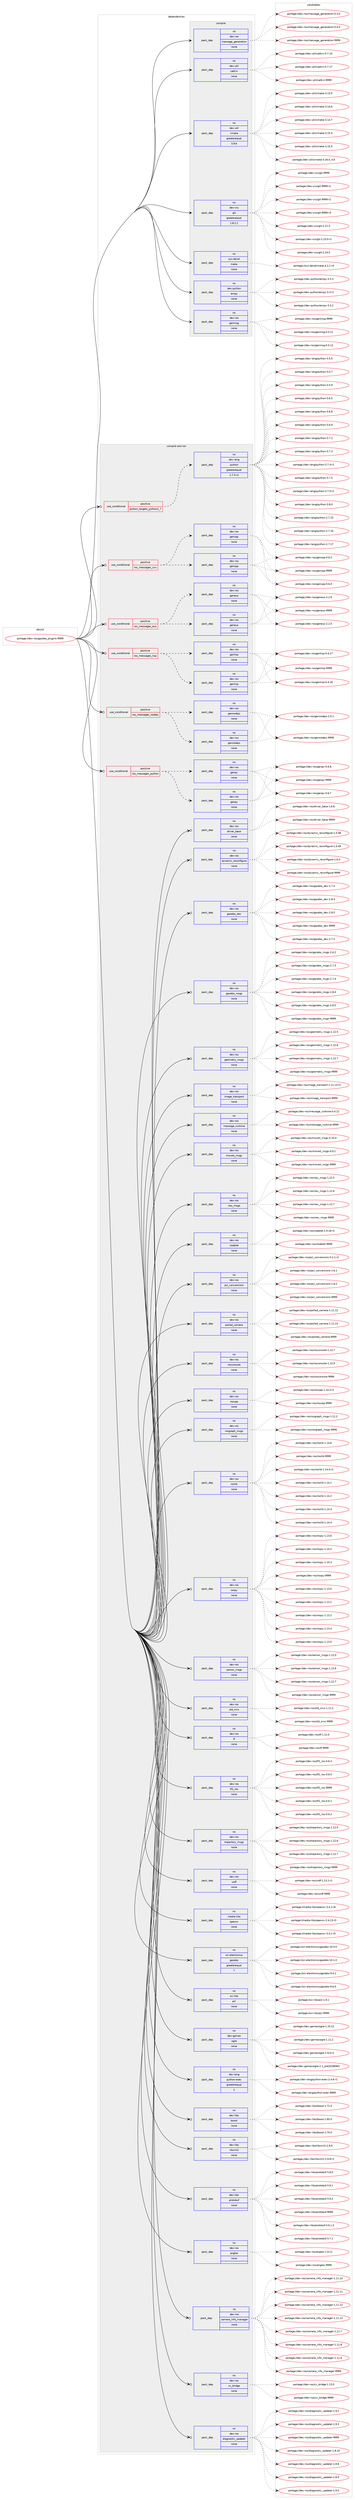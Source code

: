 digraph prolog {

# *************
# Graph options
# *************

newrank=true;
concentrate=true;
compound=true;
graph [rankdir=LR,fontname=Helvetica,fontsize=10,ranksep=1.5];#, ranksep=2.5, nodesep=0.2];
edge  [arrowhead=vee];
node  [fontname=Helvetica,fontsize=10];

# **********
# The ebuild
# **********

subgraph cluster_leftcol {
color=gray;
rank=same;
label=<<i>ebuild</i>>;
id [label="portage://dev-ros/gazebo_plugins-9999", color=red, width=4, href="../dev-ros/gazebo_plugins-9999.svg"];
}

# ****************
# The dependencies
# ****************

subgraph cluster_midcol {
color=gray;
label=<<i>dependencies</i>>;
subgraph cluster_compile {
fillcolor="#eeeeee";
style=filled;
label=<<i>compile</i>>;
subgraph pack141320 {
dependency187341 [label=<<TABLE BORDER="0" CELLBORDER="1" CELLSPACING="0" CELLPADDING="4" WIDTH="220"><TR><TD ROWSPAN="6" CELLPADDING="30">pack_dep</TD></TR><TR><TD WIDTH="110">no</TD></TR><TR><TD>dev-python</TD></TR><TR><TD>empy</TD></TR><TR><TD>none</TD></TR><TR><TD></TD></TR></TABLE>>, shape=none, color=blue];
}
id:e -> dependency187341:w [weight=20,style="solid",arrowhead="vee"];
subgraph pack141321 {
dependency187342 [label=<<TABLE BORDER="0" CELLBORDER="1" CELLSPACING="0" CELLPADDING="4" WIDTH="220"><TR><TD ROWSPAN="6" CELLPADDING="30">pack_dep</TD></TR><TR><TD WIDTH="110">no</TD></TR><TR><TD>dev-ros</TD></TR><TR><TD>genmsg</TD></TR><TR><TD>none</TD></TR><TR><TD></TD></TR></TABLE>>, shape=none, color=blue];
}
id:e -> dependency187342:w [weight=20,style="solid",arrowhead="vee"];
subgraph pack141322 {
dependency187343 [label=<<TABLE BORDER="0" CELLBORDER="1" CELLSPACING="0" CELLPADDING="4" WIDTH="220"><TR><TD ROWSPAN="6" CELLPADDING="30">pack_dep</TD></TR><TR><TD WIDTH="110">no</TD></TR><TR><TD>dev-ros</TD></TR><TR><TD>message_generation</TD></TR><TR><TD>none</TD></TR><TR><TD></TD></TR></TABLE>>, shape=none, color=blue];
}
id:e -> dependency187343:w [weight=20,style="solid",arrowhead="vee"];
subgraph pack141323 {
dependency187344 [label=<<TABLE BORDER="0" CELLBORDER="1" CELLSPACING="0" CELLPADDING="4" WIDTH="220"><TR><TD ROWSPAN="6" CELLPADDING="30">pack_dep</TD></TR><TR><TD WIDTH="110">no</TD></TR><TR><TD>dev-util</TD></TR><TR><TD>catkin</TD></TR><TR><TD>none</TD></TR><TR><TD></TD></TR></TABLE>>, shape=none, color=blue];
}
id:e -> dependency187344:w [weight=20,style="solid",arrowhead="vee"];
subgraph pack141324 {
dependency187345 [label=<<TABLE BORDER="0" CELLBORDER="1" CELLSPACING="0" CELLPADDING="4" WIDTH="220"><TR><TD ROWSPAN="6" CELLPADDING="30">pack_dep</TD></TR><TR><TD WIDTH="110">no</TD></TR><TR><TD>dev-util</TD></TR><TR><TD>cmake</TD></TR><TR><TD>greaterequal</TD></TR><TR><TD>3.9.6</TD></TR></TABLE>>, shape=none, color=blue];
}
id:e -> dependency187345:w [weight=20,style="solid",arrowhead="vee"];
subgraph pack141325 {
dependency187346 [label=<<TABLE BORDER="0" CELLBORDER="1" CELLSPACING="0" CELLPADDING="4" WIDTH="220"><TR><TD ROWSPAN="6" CELLPADDING="30">pack_dep</TD></TR><TR><TD WIDTH="110">no</TD></TR><TR><TD>dev-vcs</TD></TR><TR><TD>git</TD></TR><TR><TD>greaterequal</TD></TR><TR><TD>1.8.2.1</TD></TR></TABLE>>, shape=none, color=blue];
}
id:e -> dependency187346:w [weight=20,style="solid",arrowhead="vee"];
subgraph pack141326 {
dependency187347 [label=<<TABLE BORDER="0" CELLBORDER="1" CELLSPACING="0" CELLPADDING="4" WIDTH="220"><TR><TD ROWSPAN="6" CELLPADDING="30">pack_dep</TD></TR><TR><TD WIDTH="110">no</TD></TR><TR><TD>sys-devel</TD></TR><TR><TD>make</TD></TR><TR><TD>none</TD></TR><TR><TD></TD></TR></TABLE>>, shape=none, color=blue];
}
id:e -> dependency187347:w [weight=20,style="solid",arrowhead="vee"];
}
subgraph cluster_compileandrun {
fillcolor="#eeeeee";
style=filled;
label=<<i>compile and run</i>>;
subgraph cond42593 {
dependency187348 [label=<<TABLE BORDER="0" CELLBORDER="1" CELLSPACING="0" CELLPADDING="4"><TR><TD ROWSPAN="3" CELLPADDING="10">use_conditional</TD></TR><TR><TD>positive</TD></TR><TR><TD>python_targets_python2_7</TD></TR></TABLE>>, shape=none, color=red];
subgraph pack141327 {
dependency187349 [label=<<TABLE BORDER="0" CELLBORDER="1" CELLSPACING="0" CELLPADDING="4" WIDTH="220"><TR><TD ROWSPAN="6" CELLPADDING="30">pack_dep</TD></TR><TR><TD WIDTH="110">no</TD></TR><TR><TD>dev-lang</TD></TR><TR><TD>python</TD></TR><TR><TD>greaterequal</TD></TR><TR><TD>2.7.5-r2</TD></TR></TABLE>>, shape=none, color=blue];
}
dependency187348:e -> dependency187349:w [weight=20,style="dashed",arrowhead="vee"];
}
id:e -> dependency187348:w [weight=20,style="solid",arrowhead="odotvee"];
subgraph cond42594 {
dependency187350 [label=<<TABLE BORDER="0" CELLBORDER="1" CELLSPACING="0" CELLPADDING="4"><TR><TD ROWSPAN="3" CELLPADDING="10">use_conditional</TD></TR><TR><TD>positive</TD></TR><TR><TD>ros_messages_cxx</TD></TR></TABLE>>, shape=none, color=red];
subgraph pack141328 {
dependency187351 [label=<<TABLE BORDER="0" CELLBORDER="1" CELLSPACING="0" CELLPADDING="4" WIDTH="220"><TR><TD ROWSPAN="6" CELLPADDING="30">pack_dep</TD></TR><TR><TD WIDTH="110">no</TD></TR><TR><TD>dev-ros</TD></TR><TR><TD>gencpp</TD></TR><TR><TD>none</TD></TR><TR><TD></TD></TR></TABLE>>, shape=none, color=blue];
}
dependency187350:e -> dependency187351:w [weight=20,style="dashed",arrowhead="vee"];
subgraph pack141329 {
dependency187352 [label=<<TABLE BORDER="0" CELLBORDER="1" CELLSPACING="0" CELLPADDING="4" WIDTH="220"><TR><TD ROWSPAN="6" CELLPADDING="30">pack_dep</TD></TR><TR><TD WIDTH="110">no</TD></TR><TR><TD>dev-ros</TD></TR><TR><TD>gencpp</TD></TR><TR><TD>none</TD></TR><TR><TD></TD></TR></TABLE>>, shape=none, color=blue];
}
dependency187350:e -> dependency187352:w [weight=20,style="dashed",arrowhead="vee"];
}
id:e -> dependency187350:w [weight=20,style="solid",arrowhead="odotvee"];
subgraph cond42595 {
dependency187353 [label=<<TABLE BORDER="0" CELLBORDER="1" CELLSPACING="0" CELLPADDING="4"><TR><TD ROWSPAN="3" CELLPADDING="10">use_conditional</TD></TR><TR><TD>positive</TD></TR><TR><TD>ros_messages_eus</TD></TR></TABLE>>, shape=none, color=red];
subgraph pack141330 {
dependency187354 [label=<<TABLE BORDER="0" CELLBORDER="1" CELLSPACING="0" CELLPADDING="4" WIDTH="220"><TR><TD ROWSPAN="6" CELLPADDING="30">pack_dep</TD></TR><TR><TD WIDTH="110">no</TD></TR><TR><TD>dev-ros</TD></TR><TR><TD>geneus</TD></TR><TR><TD>none</TD></TR><TR><TD></TD></TR></TABLE>>, shape=none, color=blue];
}
dependency187353:e -> dependency187354:w [weight=20,style="dashed",arrowhead="vee"];
subgraph pack141331 {
dependency187355 [label=<<TABLE BORDER="0" CELLBORDER="1" CELLSPACING="0" CELLPADDING="4" WIDTH="220"><TR><TD ROWSPAN="6" CELLPADDING="30">pack_dep</TD></TR><TR><TD WIDTH="110">no</TD></TR><TR><TD>dev-ros</TD></TR><TR><TD>geneus</TD></TR><TR><TD>none</TD></TR><TR><TD></TD></TR></TABLE>>, shape=none, color=blue];
}
dependency187353:e -> dependency187355:w [weight=20,style="dashed",arrowhead="vee"];
}
id:e -> dependency187353:w [weight=20,style="solid",arrowhead="odotvee"];
subgraph cond42596 {
dependency187356 [label=<<TABLE BORDER="0" CELLBORDER="1" CELLSPACING="0" CELLPADDING="4"><TR><TD ROWSPAN="3" CELLPADDING="10">use_conditional</TD></TR><TR><TD>positive</TD></TR><TR><TD>ros_messages_lisp</TD></TR></TABLE>>, shape=none, color=red];
subgraph pack141332 {
dependency187357 [label=<<TABLE BORDER="0" CELLBORDER="1" CELLSPACING="0" CELLPADDING="4" WIDTH="220"><TR><TD ROWSPAN="6" CELLPADDING="30">pack_dep</TD></TR><TR><TD WIDTH="110">no</TD></TR><TR><TD>dev-ros</TD></TR><TR><TD>genlisp</TD></TR><TR><TD>none</TD></TR><TR><TD></TD></TR></TABLE>>, shape=none, color=blue];
}
dependency187356:e -> dependency187357:w [weight=20,style="dashed",arrowhead="vee"];
subgraph pack141333 {
dependency187358 [label=<<TABLE BORDER="0" CELLBORDER="1" CELLSPACING="0" CELLPADDING="4" WIDTH="220"><TR><TD ROWSPAN="6" CELLPADDING="30">pack_dep</TD></TR><TR><TD WIDTH="110">no</TD></TR><TR><TD>dev-ros</TD></TR><TR><TD>genlisp</TD></TR><TR><TD>none</TD></TR><TR><TD></TD></TR></TABLE>>, shape=none, color=blue];
}
dependency187356:e -> dependency187358:w [weight=20,style="dashed",arrowhead="vee"];
}
id:e -> dependency187356:w [weight=20,style="solid",arrowhead="odotvee"];
subgraph cond42597 {
dependency187359 [label=<<TABLE BORDER="0" CELLBORDER="1" CELLSPACING="0" CELLPADDING="4"><TR><TD ROWSPAN="3" CELLPADDING="10">use_conditional</TD></TR><TR><TD>positive</TD></TR><TR><TD>ros_messages_nodejs</TD></TR></TABLE>>, shape=none, color=red];
subgraph pack141334 {
dependency187360 [label=<<TABLE BORDER="0" CELLBORDER="1" CELLSPACING="0" CELLPADDING="4" WIDTH="220"><TR><TD ROWSPAN="6" CELLPADDING="30">pack_dep</TD></TR><TR><TD WIDTH="110">no</TD></TR><TR><TD>dev-ros</TD></TR><TR><TD>gennodejs</TD></TR><TR><TD>none</TD></TR><TR><TD></TD></TR></TABLE>>, shape=none, color=blue];
}
dependency187359:e -> dependency187360:w [weight=20,style="dashed",arrowhead="vee"];
subgraph pack141335 {
dependency187361 [label=<<TABLE BORDER="0" CELLBORDER="1" CELLSPACING="0" CELLPADDING="4" WIDTH="220"><TR><TD ROWSPAN="6" CELLPADDING="30">pack_dep</TD></TR><TR><TD WIDTH="110">no</TD></TR><TR><TD>dev-ros</TD></TR><TR><TD>gennodejs</TD></TR><TR><TD>none</TD></TR><TR><TD></TD></TR></TABLE>>, shape=none, color=blue];
}
dependency187359:e -> dependency187361:w [weight=20,style="dashed",arrowhead="vee"];
}
id:e -> dependency187359:w [weight=20,style="solid",arrowhead="odotvee"];
subgraph cond42598 {
dependency187362 [label=<<TABLE BORDER="0" CELLBORDER="1" CELLSPACING="0" CELLPADDING="4"><TR><TD ROWSPAN="3" CELLPADDING="10">use_conditional</TD></TR><TR><TD>positive</TD></TR><TR><TD>ros_messages_python</TD></TR></TABLE>>, shape=none, color=red];
subgraph pack141336 {
dependency187363 [label=<<TABLE BORDER="0" CELLBORDER="1" CELLSPACING="0" CELLPADDING="4" WIDTH="220"><TR><TD ROWSPAN="6" CELLPADDING="30">pack_dep</TD></TR><TR><TD WIDTH="110">no</TD></TR><TR><TD>dev-ros</TD></TR><TR><TD>genpy</TD></TR><TR><TD>none</TD></TR><TR><TD></TD></TR></TABLE>>, shape=none, color=blue];
}
dependency187362:e -> dependency187363:w [weight=20,style="dashed",arrowhead="vee"];
subgraph pack141337 {
dependency187364 [label=<<TABLE BORDER="0" CELLBORDER="1" CELLSPACING="0" CELLPADDING="4" WIDTH="220"><TR><TD ROWSPAN="6" CELLPADDING="30">pack_dep</TD></TR><TR><TD WIDTH="110">no</TD></TR><TR><TD>dev-ros</TD></TR><TR><TD>genpy</TD></TR><TR><TD>none</TD></TR><TR><TD></TD></TR></TABLE>>, shape=none, color=blue];
}
dependency187362:e -> dependency187364:w [weight=20,style="dashed",arrowhead="vee"];
}
id:e -> dependency187362:w [weight=20,style="solid",arrowhead="odotvee"];
subgraph pack141338 {
dependency187365 [label=<<TABLE BORDER="0" CELLBORDER="1" CELLSPACING="0" CELLPADDING="4" WIDTH="220"><TR><TD ROWSPAN="6" CELLPADDING="30">pack_dep</TD></TR><TR><TD WIDTH="110">no</TD></TR><TR><TD>dev-games</TD></TR><TR><TD>ogre</TD></TR><TR><TD>none</TD></TR><TR><TD></TD></TR></TABLE>>, shape=none, color=blue];
}
id:e -> dependency187365:w [weight=20,style="solid",arrowhead="odotvee"];
subgraph pack141339 {
dependency187366 [label=<<TABLE BORDER="0" CELLBORDER="1" CELLSPACING="0" CELLPADDING="4" WIDTH="220"><TR><TD ROWSPAN="6" CELLPADDING="30">pack_dep</TD></TR><TR><TD WIDTH="110">no</TD></TR><TR><TD>dev-lang</TD></TR><TR><TD>python-exec</TD></TR><TR><TD>greaterequal</TD></TR><TR><TD>2</TD></TR></TABLE>>, shape=none, color=blue];
}
id:e -> dependency187366:w [weight=20,style="solid",arrowhead="odotvee"];
subgraph pack141340 {
dependency187367 [label=<<TABLE BORDER="0" CELLBORDER="1" CELLSPACING="0" CELLPADDING="4" WIDTH="220"><TR><TD ROWSPAN="6" CELLPADDING="30">pack_dep</TD></TR><TR><TD WIDTH="110">no</TD></TR><TR><TD>dev-libs</TD></TR><TR><TD>boost</TD></TR><TR><TD>none</TD></TR><TR><TD></TD></TR></TABLE>>, shape=none, color=blue];
}
id:e -> dependency187367:w [weight=20,style="solid",arrowhead="odotvee"];
subgraph pack141341 {
dependency187368 [label=<<TABLE BORDER="0" CELLBORDER="1" CELLSPACING="0" CELLPADDING="4" WIDTH="220"><TR><TD ROWSPAN="6" CELLPADDING="30">pack_dep</TD></TR><TR><TD WIDTH="110">no</TD></TR><TR><TD>dev-libs</TD></TR><TR><TD>libxml2</TD></TR><TR><TD>none</TD></TR><TR><TD></TD></TR></TABLE>>, shape=none, color=blue];
}
id:e -> dependency187368:w [weight=20,style="solid",arrowhead="odotvee"];
subgraph pack141342 {
dependency187369 [label=<<TABLE BORDER="0" CELLBORDER="1" CELLSPACING="0" CELLPADDING="4" WIDTH="220"><TR><TD ROWSPAN="6" CELLPADDING="30">pack_dep</TD></TR><TR><TD WIDTH="110">no</TD></TR><TR><TD>dev-libs</TD></TR><TR><TD>protobuf</TD></TR><TR><TD>none</TD></TR><TR><TD></TD></TR></TABLE>>, shape=none, color=blue];
}
id:e -> dependency187369:w [weight=20,style="solid",arrowhead="odotvee"];
subgraph pack141343 {
dependency187370 [label=<<TABLE BORDER="0" CELLBORDER="1" CELLSPACING="0" CELLPADDING="4" WIDTH="220"><TR><TD ROWSPAN="6" CELLPADDING="30">pack_dep</TD></TR><TR><TD WIDTH="110">no</TD></TR><TR><TD>dev-ros</TD></TR><TR><TD>angles</TD></TR><TR><TD>none</TD></TR><TR><TD></TD></TR></TABLE>>, shape=none, color=blue];
}
id:e -> dependency187370:w [weight=20,style="solid",arrowhead="odotvee"];
subgraph pack141344 {
dependency187371 [label=<<TABLE BORDER="0" CELLBORDER="1" CELLSPACING="0" CELLPADDING="4" WIDTH="220"><TR><TD ROWSPAN="6" CELLPADDING="30">pack_dep</TD></TR><TR><TD WIDTH="110">no</TD></TR><TR><TD>dev-ros</TD></TR><TR><TD>camera_info_manager</TD></TR><TR><TD>none</TD></TR><TR><TD></TD></TR></TABLE>>, shape=none, color=blue];
}
id:e -> dependency187371:w [weight=20,style="solid",arrowhead="odotvee"];
subgraph pack141345 {
dependency187372 [label=<<TABLE BORDER="0" CELLBORDER="1" CELLSPACING="0" CELLPADDING="4" WIDTH="220"><TR><TD ROWSPAN="6" CELLPADDING="30">pack_dep</TD></TR><TR><TD WIDTH="110">no</TD></TR><TR><TD>dev-ros</TD></TR><TR><TD>cv_bridge</TD></TR><TR><TD>none</TD></TR><TR><TD></TD></TR></TABLE>>, shape=none, color=blue];
}
id:e -> dependency187372:w [weight=20,style="solid",arrowhead="odotvee"];
subgraph pack141346 {
dependency187373 [label=<<TABLE BORDER="0" CELLBORDER="1" CELLSPACING="0" CELLPADDING="4" WIDTH="220"><TR><TD ROWSPAN="6" CELLPADDING="30">pack_dep</TD></TR><TR><TD WIDTH="110">no</TD></TR><TR><TD>dev-ros</TD></TR><TR><TD>diagnostic_updater</TD></TR><TR><TD>none</TD></TR><TR><TD></TD></TR></TABLE>>, shape=none, color=blue];
}
id:e -> dependency187373:w [weight=20,style="solid",arrowhead="odotvee"];
subgraph pack141347 {
dependency187374 [label=<<TABLE BORDER="0" CELLBORDER="1" CELLSPACING="0" CELLPADDING="4" WIDTH="220"><TR><TD ROWSPAN="6" CELLPADDING="30">pack_dep</TD></TR><TR><TD WIDTH="110">no</TD></TR><TR><TD>dev-ros</TD></TR><TR><TD>driver_base</TD></TR><TR><TD>none</TD></TR><TR><TD></TD></TR></TABLE>>, shape=none, color=blue];
}
id:e -> dependency187374:w [weight=20,style="solid",arrowhead="odotvee"];
subgraph pack141348 {
dependency187375 [label=<<TABLE BORDER="0" CELLBORDER="1" CELLSPACING="0" CELLPADDING="4" WIDTH="220"><TR><TD ROWSPAN="6" CELLPADDING="30">pack_dep</TD></TR><TR><TD WIDTH="110">no</TD></TR><TR><TD>dev-ros</TD></TR><TR><TD>dynamic_reconfigure</TD></TR><TR><TD>none</TD></TR><TR><TD></TD></TR></TABLE>>, shape=none, color=blue];
}
id:e -> dependency187375:w [weight=20,style="solid",arrowhead="odotvee"];
subgraph pack141349 {
dependency187376 [label=<<TABLE BORDER="0" CELLBORDER="1" CELLSPACING="0" CELLPADDING="4" WIDTH="220"><TR><TD ROWSPAN="6" CELLPADDING="30">pack_dep</TD></TR><TR><TD WIDTH="110">no</TD></TR><TR><TD>dev-ros</TD></TR><TR><TD>gazebo_dev</TD></TR><TR><TD>none</TD></TR><TR><TD></TD></TR></TABLE>>, shape=none, color=blue];
}
id:e -> dependency187376:w [weight=20,style="solid",arrowhead="odotvee"];
subgraph pack141350 {
dependency187377 [label=<<TABLE BORDER="0" CELLBORDER="1" CELLSPACING="0" CELLPADDING="4" WIDTH="220"><TR><TD ROWSPAN="6" CELLPADDING="30">pack_dep</TD></TR><TR><TD WIDTH="110">no</TD></TR><TR><TD>dev-ros</TD></TR><TR><TD>gazebo_msgs</TD></TR><TR><TD>none</TD></TR><TR><TD></TD></TR></TABLE>>, shape=none, color=blue];
}
id:e -> dependency187377:w [weight=20,style="solid",arrowhead="odotvee"];
subgraph pack141351 {
dependency187378 [label=<<TABLE BORDER="0" CELLBORDER="1" CELLSPACING="0" CELLPADDING="4" WIDTH="220"><TR><TD ROWSPAN="6" CELLPADDING="30">pack_dep</TD></TR><TR><TD WIDTH="110">no</TD></TR><TR><TD>dev-ros</TD></TR><TR><TD>geometry_msgs</TD></TR><TR><TD>none</TD></TR><TR><TD></TD></TR></TABLE>>, shape=none, color=blue];
}
id:e -> dependency187378:w [weight=20,style="solid",arrowhead="odotvee"];
subgraph pack141352 {
dependency187379 [label=<<TABLE BORDER="0" CELLBORDER="1" CELLSPACING="0" CELLPADDING="4" WIDTH="220"><TR><TD ROWSPAN="6" CELLPADDING="30">pack_dep</TD></TR><TR><TD WIDTH="110">no</TD></TR><TR><TD>dev-ros</TD></TR><TR><TD>image_transport</TD></TR><TR><TD>none</TD></TR><TR><TD></TD></TR></TABLE>>, shape=none, color=blue];
}
id:e -> dependency187379:w [weight=20,style="solid",arrowhead="odotvee"];
subgraph pack141353 {
dependency187380 [label=<<TABLE BORDER="0" CELLBORDER="1" CELLSPACING="0" CELLPADDING="4" WIDTH="220"><TR><TD ROWSPAN="6" CELLPADDING="30">pack_dep</TD></TR><TR><TD WIDTH="110">no</TD></TR><TR><TD>dev-ros</TD></TR><TR><TD>message_runtime</TD></TR><TR><TD>none</TD></TR><TR><TD></TD></TR></TABLE>>, shape=none, color=blue];
}
id:e -> dependency187380:w [weight=20,style="solid",arrowhead="odotvee"];
subgraph pack141354 {
dependency187381 [label=<<TABLE BORDER="0" CELLBORDER="1" CELLSPACING="0" CELLPADDING="4" WIDTH="220"><TR><TD ROWSPAN="6" CELLPADDING="30">pack_dep</TD></TR><TR><TD WIDTH="110">no</TD></TR><TR><TD>dev-ros</TD></TR><TR><TD>moveit_msgs</TD></TR><TR><TD>none</TD></TR><TR><TD></TD></TR></TABLE>>, shape=none, color=blue];
}
id:e -> dependency187381:w [weight=20,style="solid",arrowhead="odotvee"];
subgraph pack141355 {
dependency187382 [label=<<TABLE BORDER="0" CELLBORDER="1" CELLSPACING="0" CELLPADDING="4" WIDTH="220"><TR><TD ROWSPAN="6" CELLPADDING="30">pack_dep</TD></TR><TR><TD WIDTH="110">no</TD></TR><TR><TD>dev-ros</TD></TR><TR><TD>nav_msgs</TD></TR><TR><TD>none</TD></TR><TR><TD></TD></TR></TABLE>>, shape=none, color=blue];
}
id:e -> dependency187382:w [weight=20,style="solid",arrowhead="odotvee"];
subgraph pack141356 {
dependency187383 [label=<<TABLE BORDER="0" CELLBORDER="1" CELLSPACING="0" CELLPADDING="4" WIDTH="220"><TR><TD ROWSPAN="6" CELLPADDING="30">pack_dep</TD></TR><TR><TD WIDTH="110">no</TD></TR><TR><TD>dev-ros</TD></TR><TR><TD>nodelet</TD></TR><TR><TD>none</TD></TR><TR><TD></TD></TR></TABLE>>, shape=none, color=blue];
}
id:e -> dependency187383:w [weight=20,style="solid",arrowhead="odotvee"];
subgraph pack141357 {
dependency187384 [label=<<TABLE BORDER="0" CELLBORDER="1" CELLSPACING="0" CELLPADDING="4" WIDTH="220"><TR><TD ROWSPAN="6" CELLPADDING="30">pack_dep</TD></TR><TR><TD WIDTH="110">no</TD></TR><TR><TD>dev-ros</TD></TR><TR><TD>pcl_conversions</TD></TR><TR><TD>none</TD></TR><TR><TD></TD></TR></TABLE>>, shape=none, color=blue];
}
id:e -> dependency187384:w [weight=20,style="solid",arrowhead="odotvee"];
subgraph pack141358 {
dependency187385 [label=<<TABLE BORDER="0" CELLBORDER="1" CELLSPACING="0" CELLPADDING="4" WIDTH="220"><TR><TD ROWSPAN="6" CELLPADDING="30">pack_dep</TD></TR><TR><TD WIDTH="110">no</TD></TR><TR><TD>dev-ros</TD></TR><TR><TD>polled_camera</TD></TR><TR><TD>none</TD></TR><TR><TD></TD></TR></TABLE>>, shape=none, color=blue];
}
id:e -> dependency187385:w [weight=20,style="solid",arrowhead="odotvee"];
subgraph pack141359 {
dependency187386 [label=<<TABLE BORDER="0" CELLBORDER="1" CELLSPACING="0" CELLPADDING="4" WIDTH="220"><TR><TD ROWSPAN="6" CELLPADDING="30">pack_dep</TD></TR><TR><TD WIDTH="110">no</TD></TR><TR><TD>dev-ros</TD></TR><TR><TD>rosconsole</TD></TR><TR><TD>none</TD></TR><TR><TD></TD></TR></TABLE>>, shape=none, color=blue];
}
id:e -> dependency187386:w [weight=20,style="solid",arrowhead="odotvee"];
subgraph pack141360 {
dependency187387 [label=<<TABLE BORDER="0" CELLBORDER="1" CELLSPACING="0" CELLPADDING="4" WIDTH="220"><TR><TD ROWSPAN="6" CELLPADDING="30">pack_dep</TD></TR><TR><TD WIDTH="110">no</TD></TR><TR><TD>dev-ros</TD></TR><TR><TD>roscpp</TD></TR><TR><TD>none</TD></TR><TR><TD></TD></TR></TABLE>>, shape=none, color=blue];
}
id:e -> dependency187387:w [weight=20,style="solid",arrowhead="odotvee"];
subgraph pack141361 {
dependency187388 [label=<<TABLE BORDER="0" CELLBORDER="1" CELLSPACING="0" CELLPADDING="4" WIDTH="220"><TR><TD ROWSPAN="6" CELLPADDING="30">pack_dep</TD></TR><TR><TD WIDTH="110">no</TD></TR><TR><TD>dev-ros</TD></TR><TR><TD>rosgraph_msgs</TD></TR><TR><TD>none</TD></TR><TR><TD></TD></TR></TABLE>>, shape=none, color=blue];
}
id:e -> dependency187388:w [weight=20,style="solid",arrowhead="odotvee"];
subgraph pack141362 {
dependency187389 [label=<<TABLE BORDER="0" CELLBORDER="1" CELLSPACING="0" CELLPADDING="4" WIDTH="220"><TR><TD ROWSPAN="6" CELLPADDING="30">pack_dep</TD></TR><TR><TD WIDTH="110">no</TD></TR><TR><TD>dev-ros</TD></TR><TR><TD>roslib</TD></TR><TR><TD>none</TD></TR><TR><TD></TD></TR></TABLE>>, shape=none, color=blue];
}
id:e -> dependency187389:w [weight=20,style="solid",arrowhead="odotvee"];
subgraph pack141363 {
dependency187390 [label=<<TABLE BORDER="0" CELLBORDER="1" CELLSPACING="0" CELLPADDING="4" WIDTH="220"><TR><TD ROWSPAN="6" CELLPADDING="30">pack_dep</TD></TR><TR><TD WIDTH="110">no</TD></TR><TR><TD>dev-ros</TD></TR><TR><TD>rospy</TD></TR><TR><TD>none</TD></TR><TR><TD></TD></TR></TABLE>>, shape=none, color=blue];
}
id:e -> dependency187390:w [weight=20,style="solid",arrowhead="odotvee"];
subgraph pack141364 {
dependency187391 [label=<<TABLE BORDER="0" CELLBORDER="1" CELLSPACING="0" CELLPADDING="4" WIDTH="220"><TR><TD ROWSPAN="6" CELLPADDING="30">pack_dep</TD></TR><TR><TD WIDTH="110">no</TD></TR><TR><TD>dev-ros</TD></TR><TR><TD>sensor_msgs</TD></TR><TR><TD>none</TD></TR><TR><TD></TD></TR></TABLE>>, shape=none, color=blue];
}
id:e -> dependency187391:w [weight=20,style="solid",arrowhead="odotvee"];
subgraph pack141365 {
dependency187392 [label=<<TABLE BORDER="0" CELLBORDER="1" CELLSPACING="0" CELLPADDING="4" WIDTH="220"><TR><TD ROWSPAN="6" CELLPADDING="30">pack_dep</TD></TR><TR><TD WIDTH="110">no</TD></TR><TR><TD>dev-ros</TD></TR><TR><TD>std_srvs</TD></TR><TR><TD>none</TD></TR><TR><TD></TD></TR></TABLE>>, shape=none, color=blue];
}
id:e -> dependency187392:w [weight=20,style="solid",arrowhead="odotvee"];
subgraph pack141366 {
dependency187393 [label=<<TABLE BORDER="0" CELLBORDER="1" CELLSPACING="0" CELLPADDING="4" WIDTH="220"><TR><TD ROWSPAN="6" CELLPADDING="30">pack_dep</TD></TR><TR><TD WIDTH="110">no</TD></TR><TR><TD>dev-ros</TD></TR><TR><TD>tf</TD></TR><TR><TD>none</TD></TR><TR><TD></TD></TR></TABLE>>, shape=none, color=blue];
}
id:e -> dependency187393:w [weight=20,style="solid",arrowhead="odotvee"];
subgraph pack141367 {
dependency187394 [label=<<TABLE BORDER="0" CELLBORDER="1" CELLSPACING="0" CELLPADDING="4" WIDTH="220"><TR><TD ROWSPAN="6" CELLPADDING="30">pack_dep</TD></TR><TR><TD WIDTH="110">no</TD></TR><TR><TD>dev-ros</TD></TR><TR><TD>tf2_ros</TD></TR><TR><TD>none</TD></TR><TR><TD></TD></TR></TABLE>>, shape=none, color=blue];
}
id:e -> dependency187394:w [weight=20,style="solid",arrowhead="odotvee"];
subgraph pack141368 {
dependency187395 [label=<<TABLE BORDER="0" CELLBORDER="1" CELLSPACING="0" CELLPADDING="4" WIDTH="220"><TR><TD ROWSPAN="6" CELLPADDING="30">pack_dep</TD></TR><TR><TD WIDTH="110">no</TD></TR><TR><TD>dev-ros</TD></TR><TR><TD>trajectory_msgs</TD></TR><TR><TD>none</TD></TR><TR><TD></TD></TR></TABLE>>, shape=none, color=blue];
}
id:e -> dependency187395:w [weight=20,style="solid",arrowhead="odotvee"];
subgraph pack141369 {
dependency187396 [label=<<TABLE BORDER="0" CELLBORDER="1" CELLSPACING="0" CELLPADDING="4" WIDTH="220"><TR><TD ROWSPAN="6" CELLPADDING="30">pack_dep</TD></TR><TR><TD WIDTH="110">no</TD></TR><TR><TD>dev-ros</TD></TR><TR><TD>urdf</TD></TR><TR><TD>none</TD></TR><TR><TD></TD></TR></TABLE>>, shape=none, color=blue];
}
id:e -> dependency187396:w [weight=20,style="solid",arrowhead="odotvee"];
subgraph pack141370 {
dependency187397 [label=<<TABLE BORDER="0" CELLBORDER="1" CELLSPACING="0" CELLPADDING="4" WIDTH="220"><TR><TD ROWSPAN="6" CELLPADDING="30">pack_dep</TD></TR><TR><TD WIDTH="110">no</TD></TR><TR><TD>media-libs</TD></TR><TR><TD>opencv</TD></TR><TR><TD>none</TD></TR><TR><TD></TD></TR></TABLE>>, shape=none, color=blue];
}
id:e -> dependency187397:w [weight=20,style="solid",arrowhead="odotvee"];
subgraph pack141371 {
dependency187398 [label=<<TABLE BORDER="0" CELLBORDER="1" CELLSPACING="0" CELLPADDING="4" WIDTH="220"><TR><TD ROWSPAN="6" CELLPADDING="30">pack_dep</TD></TR><TR><TD WIDTH="110">no</TD></TR><TR><TD>sci-electronics</TD></TR><TR><TD>gazebo</TD></TR><TR><TD>greaterequal</TD></TR><TR><TD>7</TD></TR></TABLE>>, shape=none, color=blue];
}
id:e -> dependency187398:w [weight=20,style="solid",arrowhead="odotvee"];
subgraph pack141372 {
dependency187399 [label=<<TABLE BORDER="0" CELLBORDER="1" CELLSPACING="0" CELLPADDING="4" WIDTH="220"><TR><TD ROWSPAN="6" CELLPADDING="30">pack_dep</TD></TR><TR><TD WIDTH="110">no</TD></TR><TR><TD>sci-libs</TD></TR><TR><TD>pcl</TD></TR><TR><TD>none</TD></TR><TR><TD></TD></TR></TABLE>>, shape=none, color=blue];
}
id:e -> dependency187399:w [weight=20,style="solid",arrowhead="odotvee"];
}
subgraph cluster_run {
fillcolor="#eeeeee";
style=filled;
label=<<i>run</i>>;
}
}

# **************
# The candidates
# **************

subgraph cluster_choices {
rank=same;
color=gray;
label=<<i>candidates</i>>;

subgraph choice141320 {
color=black;
nodesep=1;
choiceportage1001011184511212111610411111047101109112121455146514511449 [label="portage://dev-python/empy-3.3-r1", color=red, width=4,href="../dev-python/empy-3.3-r1.svg"];
choiceportage1001011184511212111610411111047101109112121455146514650 [label="portage://dev-python/empy-3.3.2", color=red, width=4,href="../dev-python/empy-3.3.2.svg"];
choiceportage1001011184511212111610411111047101109112121455146514651 [label="portage://dev-python/empy-3.3.3", color=red, width=4,href="../dev-python/empy-3.3.3.svg"];
dependency187341:e -> choiceportage1001011184511212111610411111047101109112121455146514511449:w [style=dotted,weight="100"];
dependency187341:e -> choiceportage1001011184511212111610411111047101109112121455146514650:w [style=dotted,weight="100"];
dependency187341:e -> choiceportage1001011184511212111610411111047101109112121455146514651:w [style=dotted,weight="100"];
}
subgraph choice141321 {
color=black;
nodesep=1;
choiceportage100101118451141111154710310111010911510345484653464949 [label="portage://dev-ros/genmsg-0.5.11", color=red, width=4,href="../dev-ros/genmsg-0.5.11.svg"];
choiceportage100101118451141111154710310111010911510345484653464950 [label="portage://dev-ros/genmsg-0.5.12", color=red, width=4,href="../dev-ros/genmsg-0.5.12.svg"];
choiceportage10010111845114111115471031011101091151034557575757 [label="portage://dev-ros/genmsg-9999", color=red, width=4,href="../dev-ros/genmsg-9999.svg"];
dependency187342:e -> choiceportage100101118451141111154710310111010911510345484653464949:w [style=dotted,weight="100"];
dependency187342:e -> choiceportage100101118451141111154710310111010911510345484653464950:w [style=dotted,weight="100"];
dependency187342:e -> choiceportage10010111845114111115471031011101091151034557575757:w [style=dotted,weight="100"];
}
subgraph choice141322 {
color=black;
nodesep=1;
choiceportage1001011184511411111547109101115115971031019510310111010111497116105111110454846514648 [label="portage://dev-ros/message_generation-0.3.0", color=red, width=4,href="../dev-ros/message_generation-0.3.0.svg"];
choiceportage1001011184511411111547109101115115971031019510310111010111497116105111110454846524648 [label="portage://dev-ros/message_generation-0.4.0", color=red, width=4,href="../dev-ros/message_generation-0.4.0.svg"];
choiceportage10010111845114111115471091011151159710310195103101110101114971161051111104557575757 [label="portage://dev-ros/message_generation-9999", color=red, width=4,href="../dev-ros/message_generation-9999.svg"];
dependency187343:e -> choiceportage1001011184511411111547109101115115971031019510310111010111497116105111110454846514648:w [style=dotted,weight="100"];
dependency187343:e -> choiceportage1001011184511411111547109101115115971031019510310111010111497116105111110454846524648:w [style=dotted,weight="100"];
dependency187343:e -> choiceportage10010111845114111115471091011151159710310195103101110101114971161051111104557575757:w [style=dotted,weight="100"];
}
subgraph choice141323 {
color=black;
nodesep=1;
choiceportage1001011184511711610510847999711610710511045484655464952 [label="portage://dev-util/catkin-0.7.14", color=red, width=4,href="../dev-util/catkin-0.7.14.svg"];
choiceportage1001011184511711610510847999711610710511045484655464955 [label="portage://dev-util/catkin-0.7.17", color=red, width=4,href="../dev-util/catkin-0.7.17.svg"];
choiceportage100101118451171161051084799971161071051104557575757 [label="portage://dev-util/catkin-9999", color=red, width=4,href="../dev-util/catkin-9999.svg"];
dependency187344:e -> choiceportage1001011184511711610510847999711610710511045484655464952:w [style=dotted,weight="100"];
dependency187344:e -> choiceportage1001011184511711610510847999711610710511045484655464955:w [style=dotted,weight="100"];
dependency187344:e -> choiceportage100101118451171161051084799971161071051104557575757:w [style=dotted,weight="100"];
}
subgraph choice141324 {
color=black;
nodesep=1;
choiceportage1001011184511711610510847991099710710145514649514653 [label="portage://dev-util/cmake-3.13.5", color=red, width=4,href="../dev-util/cmake-3.13.5.svg"];
choiceportage1001011184511711610510847991099710710145514649524654 [label="portage://dev-util/cmake-3.14.6", color=red, width=4,href="../dev-util/cmake-3.14.6.svg"];
choiceportage1001011184511711610510847991099710710145514649524655 [label="portage://dev-util/cmake-3.14.7", color=red, width=4,href="../dev-util/cmake-3.14.7.svg"];
choiceportage1001011184511711610510847991099710710145514649534652 [label="portage://dev-util/cmake-3.15.4", color=red, width=4,href="../dev-util/cmake-3.15.4.svg"];
choiceportage1001011184511711610510847991099710710145514649534653 [label="portage://dev-util/cmake-3.15.5", color=red, width=4,href="../dev-util/cmake-3.15.5.svg"];
choiceportage1001011184511711610510847991099710710145514649544648951149951 [label="portage://dev-util/cmake-3.16.0_rc3", color=red, width=4,href="../dev-util/cmake-3.16.0_rc3.svg"];
dependency187345:e -> choiceportage1001011184511711610510847991099710710145514649514653:w [style=dotted,weight="100"];
dependency187345:e -> choiceportage1001011184511711610510847991099710710145514649524654:w [style=dotted,weight="100"];
dependency187345:e -> choiceportage1001011184511711610510847991099710710145514649524655:w [style=dotted,weight="100"];
dependency187345:e -> choiceportage1001011184511711610510847991099710710145514649534652:w [style=dotted,weight="100"];
dependency187345:e -> choiceportage1001011184511711610510847991099710710145514649534653:w [style=dotted,weight="100"];
dependency187345:e -> choiceportage1001011184511711610510847991099710710145514649544648951149951:w [style=dotted,weight="100"];
}
subgraph choice141325 {
color=black;
nodesep=1;
choiceportage10010111845118991154710310511645504650494648 [label="portage://dev-vcs/git-2.21.0", color=red, width=4,href="../dev-vcs/git-2.21.0.svg"];
choiceportage100101118451189911547103105116455046505146484511449 [label="portage://dev-vcs/git-2.23.0-r1", color=red, width=4,href="../dev-vcs/git-2.23.0-r1.svg"];
choiceportage10010111845118991154710310511645504650524648 [label="portage://dev-vcs/git-2.24.0", color=red, width=4,href="../dev-vcs/git-2.24.0.svg"];
choiceportage1001011184511899115471031051164557575757 [label="portage://dev-vcs/git-9999", color=red, width=4,href="../dev-vcs/git-9999.svg"];
choiceportage10010111845118991154710310511645575757574511449 [label="portage://dev-vcs/git-9999-r1", color=red, width=4,href="../dev-vcs/git-9999-r1.svg"];
choiceportage10010111845118991154710310511645575757574511450 [label="portage://dev-vcs/git-9999-r2", color=red, width=4,href="../dev-vcs/git-9999-r2.svg"];
choiceportage10010111845118991154710310511645575757574511451 [label="portage://dev-vcs/git-9999-r3", color=red, width=4,href="../dev-vcs/git-9999-r3.svg"];
dependency187346:e -> choiceportage10010111845118991154710310511645504650494648:w [style=dotted,weight="100"];
dependency187346:e -> choiceportage100101118451189911547103105116455046505146484511449:w [style=dotted,weight="100"];
dependency187346:e -> choiceportage10010111845118991154710310511645504650524648:w [style=dotted,weight="100"];
dependency187346:e -> choiceportage1001011184511899115471031051164557575757:w [style=dotted,weight="100"];
dependency187346:e -> choiceportage10010111845118991154710310511645575757574511449:w [style=dotted,weight="100"];
dependency187346:e -> choiceportage10010111845118991154710310511645575757574511450:w [style=dotted,weight="100"];
dependency187346:e -> choiceportage10010111845118991154710310511645575757574511451:w [style=dotted,weight="100"];
}
subgraph choice141326 {
color=black;
nodesep=1;
choiceportage1151211154510010111810110847109971071014552465046494511452 [label="portage://sys-devel/make-4.2.1-r4", color=red, width=4,href="../sys-devel/make-4.2.1-r4.svg"];
dependency187347:e -> choiceportage1151211154510010111810110847109971071014552465046494511452:w [style=dotted,weight="100"];
}
subgraph choice141327 {
color=black;
nodesep=1;
choiceportage10010111845108971101034711212111610411111045504655464953 [label="portage://dev-lang/python-2.7.15", color=red, width=4,href="../dev-lang/python-2.7.15.svg"];
choiceportage10010111845108971101034711212111610411111045504655464954 [label="portage://dev-lang/python-2.7.16", color=red, width=4,href="../dev-lang/python-2.7.16.svg"];
choiceportage10010111845108971101034711212111610411111045504655464955 [label="portage://dev-lang/python-2.7.17", color=red, width=4,href="../dev-lang/python-2.7.17.svg"];
choiceportage100101118451089711010347112121116104111110455146534653 [label="portage://dev-lang/python-3.5.5", color=red, width=4,href="../dev-lang/python-3.5.5.svg"];
choiceportage100101118451089711010347112121116104111110455146534655 [label="portage://dev-lang/python-3.5.7", color=red, width=4,href="../dev-lang/python-3.5.7.svg"];
choiceportage100101118451089711010347112121116104111110455146534657 [label="portage://dev-lang/python-3.5.9", color=red, width=4,href="../dev-lang/python-3.5.9.svg"];
choiceportage100101118451089711010347112121116104111110455146544653 [label="portage://dev-lang/python-3.6.5", color=red, width=4,href="../dev-lang/python-3.6.5.svg"];
choiceportage100101118451089711010347112121116104111110455146544656 [label="portage://dev-lang/python-3.6.8", color=red, width=4,href="../dev-lang/python-3.6.8.svg"];
choiceportage100101118451089711010347112121116104111110455146544657 [label="portage://dev-lang/python-3.6.9", color=red, width=4,href="../dev-lang/python-3.6.9.svg"];
choiceportage100101118451089711010347112121116104111110455146554650 [label="portage://dev-lang/python-3.7.2", color=red, width=4,href="../dev-lang/python-3.7.2.svg"];
choiceportage100101118451089711010347112121116104111110455146554651 [label="portage://dev-lang/python-3.7.3", color=red, width=4,href="../dev-lang/python-3.7.3.svg"];
choiceportage1001011184510897110103471121211161041111104551465546524511449 [label="portage://dev-lang/python-3.7.4-r1", color=red, width=4,href="../dev-lang/python-3.7.4-r1.svg"];
choiceportage100101118451089711010347112121116104111110455146554653 [label="portage://dev-lang/python-3.7.5", color=red, width=4,href="../dev-lang/python-3.7.5.svg"];
choiceportage1001011184510897110103471121211161041111104551465546534511449 [label="portage://dev-lang/python-3.7.5-r1", color=red, width=4,href="../dev-lang/python-3.7.5-r1.svg"];
choiceportage100101118451089711010347112121116104111110455146564648 [label="portage://dev-lang/python-3.8.0", color=red, width=4,href="../dev-lang/python-3.8.0.svg"];
dependency187349:e -> choiceportage10010111845108971101034711212111610411111045504655464953:w [style=dotted,weight="100"];
dependency187349:e -> choiceportage10010111845108971101034711212111610411111045504655464954:w [style=dotted,weight="100"];
dependency187349:e -> choiceportage10010111845108971101034711212111610411111045504655464955:w [style=dotted,weight="100"];
dependency187349:e -> choiceportage100101118451089711010347112121116104111110455146534653:w [style=dotted,weight="100"];
dependency187349:e -> choiceportage100101118451089711010347112121116104111110455146534655:w [style=dotted,weight="100"];
dependency187349:e -> choiceportage100101118451089711010347112121116104111110455146534657:w [style=dotted,weight="100"];
dependency187349:e -> choiceportage100101118451089711010347112121116104111110455146544653:w [style=dotted,weight="100"];
dependency187349:e -> choiceportage100101118451089711010347112121116104111110455146544656:w [style=dotted,weight="100"];
dependency187349:e -> choiceportage100101118451089711010347112121116104111110455146544657:w [style=dotted,weight="100"];
dependency187349:e -> choiceportage100101118451089711010347112121116104111110455146554650:w [style=dotted,weight="100"];
dependency187349:e -> choiceportage100101118451089711010347112121116104111110455146554651:w [style=dotted,weight="100"];
dependency187349:e -> choiceportage1001011184510897110103471121211161041111104551465546524511449:w [style=dotted,weight="100"];
dependency187349:e -> choiceportage100101118451089711010347112121116104111110455146554653:w [style=dotted,weight="100"];
dependency187349:e -> choiceportage1001011184510897110103471121211161041111104551465546534511449:w [style=dotted,weight="100"];
dependency187349:e -> choiceportage100101118451089711010347112121116104111110455146564648:w [style=dotted,weight="100"];
}
subgraph choice141328 {
color=black;
nodesep=1;
choiceportage100101118451141111154710310111099112112454846544648 [label="portage://dev-ros/gencpp-0.6.0", color=red, width=4,href="../dev-ros/gencpp-0.6.0.svg"];
choiceportage100101118451141111154710310111099112112454846544650 [label="portage://dev-ros/gencpp-0.6.2", color=red, width=4,href="../dev-ros/gencpp-0.6.2.svg"];
choiceportage1001011184511411111547103101110991121124557575757 [label="portage://dev-ros/gencpp-9999", color=red, width=4,href="../dev-ros/gencpp-9999.svg"];
dependency187351:e -> choiceportage100101118451141111154710310111099112112454846544648:w [style=dotted,weight="100"];
dependency187351:e -> choiceportage100101118451141111154710310111099112112454846544650:w [style=dotted,weight="100"];
dependency187351:e -> choiceportage1001011184511411111547103101110991121124557575757:w [style=dotted,weight="100"];
}
subgraph choice141329 {
color=black;
nodesep=1;
choiceportage100101118451141111154710310111099112112454846544648 [label="portage://dev-ros/gencpp-0.6.0", color=red, width=4,href="../dev-ros/gencpp-0.6.0.svg"];
choiceportage100101118451141111154710310111099112112454846544650 [label="portage://dev-ros/gencpp-0.6.2", color=red, width=4,href="../dev-ros/gencpp-0.6.2.svg"];
choiceportage1001011184511411111547103101110991121124557575757 [label="portage://dev-ros/gencpp-9999", color=red, width=4,href="../dev-ros/gencpp-9999.svg"];
dependency187352:e -> choiceportage100101118451141111154710310111099112112454846544648:w [style=dotted,weight="100"];
dependency187352:e -> choiceportage100101118451141111154710310111099112112454846544650:w [style=dotted,weight="100"];
dependency187352:e -> choiceportage1001011184511411111547103101110991121124557575757:w [style=dotted,weight="100"];
}
subgraph choice141330 {
color=black;
nodesep=1;
choiceportage1001011184511411111547103101110101117115455046504653 [label="portage://dev-ros/geneus-2.2.5", color=red, width=4,href="../dev-ros/geneus-2.2.5.svg"];
choiceportage1001011184511411111547103101110101117115455046504654 [label="portage://dev-ros/geneus-2.2.6", color=red, width=4,href="../dev-ros/geneus-2.2.6.svg"];
choiceportage10010111845114111115471031011101011171154557575757 [label="portage://dev-ros/geneus-9999", color=red, width=4,href="../dev-ros/geneus-9999.svg"];
dependency187354:e -> choiceportage1001011184511411111547103101110101117115455046504653:w [style=dotted,weight="100"];
dependency187354:e -> choiceportage1001011184511411111547103101110101117115455046504654:w [style=dotted,weight="100"];
dependency187354:e -> choiceportage10010111845114111115471031011101011171154557575757:w [style=dotted,weight="100"];
}
subgraph choice141331 {
color=black;
nodesep=1;
choiceportage1001011184511411111547103101110101117115455046504653 [label="portage://dev-ros/geneus-2.2.5", color=red, width=4,href="../dev-ros/geneus-2.2.5.svg"];
choiceportage1001011184511411111547103101110101117115455046504654 [label="portage://dev-ros/geneus-2.2.6", color=red, width=4,href="../dev-ros/geneus-2.2.6.svg"];
choiceportage10010111845114111115471031011101011171154557575757 [label="portage://dev-ros/geneus-9999", color=red, width=4,href="../dev-ros/geneus-9999.svg"];
dependency187355:e -> choiceportage1001011184511411111547103101110101117115455046504653:w [style=dotted,weight="100"];
dependency187355:e -> choiceportage1001011184511411111547103101110101117115455046504654:w [style=dotted,weight="100"];
dependency187355:e -> choiceportage10010111845114111115471031011101011171154557575757:w [style=dotted,weight="100"];
}
subgraph choice141332 {
color=black;
nodesep=1;
choiceportage100101118451141111154710310111010810511511245484652464954 [label="portage://dev-ros/genlisp-0.4.16", color=red, width=4,href="../dev-ros/genlisp-0.4.16.svg"];
choiceportage100101118451141111154710310111010810511511245484652464955 [label="portage://dev-ros/genlisp-0.4.17", color=red, width=4,href="../dev-ros/genlisp-0.4.17.svg"];
choiceportage10010111845114111115471031011101081051151124557575757 [label="portage://dev-ros/genlisp-9999", color=red, width=4,href="../dev-ros/genlisp-9999.svg"];
dependency187357:e -> choiceportage100101118451141111154710310111010810511511245484652464954:w [style=dotted,weight="100"];
dependency187357:e -> choiceportage100101118451141111154710310111010810511511245484652464955:w [style=dotted,weight="100"];
dependency187357:e -> choiceportage10010111845114111115471031011101081051151124557575757:w [style=dotted,weight="100"];
}
subgraph choice141333 {
color=black;
nodesep=1;
choiceportage100101118451141111154710310111010810511511245484652464954 [label="portage://dev-ros/genlisp-0.4.16", color=red, width=4,href="../dev-ros/genlisp-0.4.16.svg"];
choiceportage100101118451141111154710310111010810511511245484652464955 [label="portage://dev-ros/genlisp-0.4.17", color=red, width=4,href="../dev-ros/genlisp-0.4.17.svg"];
choiceportage10010111845114111115471031011101081051151124557575757 [label="portage://dev-ros/genlisp-9999", color=red, width=4,href="../dev-ros/genlisp-9999.svg"];
dependency187358:e -> choiceportage100101118451141111154710310111010810511511245484652464954:w [style=dotted,weight="100"];
dependency187358:e -> choiceportage100101118451141111154710310111010810511511245484652464955:w [style=dotted,weight="100"];
dependency187358:e -> choiceportage10010111845114111115471031011101081051151124557575757:w [style=dotted,weight="100"];
}
subgraph choice141334 {
color=black;
nodesep=1;
choiceportage1001011184511411111547103101110110111100101106115455046484649 [label="portage://dev-ros/gennodejs-2.0.1", color=red, width=4,href="../dev-ros/gennodejs-2.0.1.svg"];
choiceportage10010111845114111115471031011101101111001011061154557575757 [label="portage://dev-ros/gennodejs-9999", color=red, width=4,href="../dev-ros/gennodejs-9999.svg"];
dependency187360:e -> choiceportage1001011184511411111547103101110110111100101106115455046484649:w [style=dotted,weight="100"];
dependency187360:e -> choiceportage10010111845114111115471031011101101111001011061154557575757:w [style=dotted,weight="100"];
}
subgraph choice141335 {
color=black;
nodesep=1;
choiceportage1001011184511411111547103101110110111100101106115455046484649 [label="portage://dev-ros/gennodejs-2.0.1", color=red, width=4,href="../dev-ros/gennodejs-2.0.1.svg"];
choiceportage10010111845114111115471031011101101111001011061154557575757 [label="portage://dev-ros/gennodejs-9999", color=red, width=4,href="../dev-ros/gennodejs-9999.svg"];
dependency187361:e -> choiceportage1001011184511411111547103101110110111100101106115455046484649:w [style=dotted,weight="100"];
dependency187361:e -> choiceportage10010111845114111115471031011101101111001011061154557575757:w [style=dotted,weight="100"];
}
subgraph choice141336 {
color=black;
nodesep=1;
choiceportage1001011184511411111547103101110112121454846544655 [label="portage://dev-ros/genpy-0.6.7", color=red, width=4,href="../dev-ros/genpy-0.6.7.svg"];
choiceportage1001011184511411111547103101110112121454846544656 [label="portage://dev-ros/genpy-0.6.8", color=red, width=4,href="../dev-ros/genpy-0.6.8.svg"];
choiceportage10010111845114111115471031011101121214557575757 [label="portage://dev-ros/genpy-9999", color=red, width=4,href="../dev-ros/genpy-9999.svg"];
dependency187363:e -> choiceportage1001011184511411111547103101110112121454846544655:w [style=dotted,weight="100"];
dependency187363:e -> choiceportage1001011184511411111547103101110112121454846544656:w [style=dotted,weight="100"];
dependency187363:e -> choiceportage10010111845114111115471031011101121214557575757:w [style=dotted,weight="100"];
}
subgraph choice141337 {
color=black;
nodesep=1;
choiceportage1001011184511411111547103101110112121454846544655 [label="portage://dev-ros/genpy-0.6.7", color=red, width=4,href="../dev-ros/genpy-0.6.7.svg"];
choiceportage1001011184511411111547103101110112121454846544656 [label="portage://dev-ros/genpy-0.6.8", color=red, width=4,href="../dev-ros/genpy-0.6.8.svg"];
choiceportage10010111845114111115471031011101121214557575757 [label="portage://dev-ros/genpy-9999", color=red, width=4,href="../dev-ros/genpy-9999.svg"];
dependency187364:e -> choiceportage1001011184511411111547103101110112121454846544655:w [style=dotted,weight="100"];
dependency187364:e -> choiceportage1001011184511411111547103101110112121454846544656:w [style=dotted,weight="100"];
dependency187364:e -> choiceportage10010111845114111115471031011101121214557575757:w [style=dotted,weight="100"];
}
subgraph choice141338 {
color=black;
nodesep=1;
choiceportage1001011184510397109101115471111031141014549464948464950 [label="portage://dev-games/ogre-1.10.12", color=red, width=4,href="../dev-games/ogre-1.10.12.svg"];
choiceportage10010111845103971091011154711110311410145494649494650 [label="portage://dev-games/ogre-1.11.2", color=red, width=4,href="../dev-games/ogre-1.11.2.svg"];
choiceportage1001011184510397109101115471111031141014549465746484511449 [label="portage://dev-games/ogre-1.9.0-r1", color=red, width=4,href="../dev-games/ogre-1.9.0-r1.svg"];
choiceportage10010111845103971091011154711110311410145504649951121141015048495648574849 [label="portage://dev-games/ogre-2.1_pre20180901", color=red, width=4,href="../dev-games/ogre-2.1_pre20180901.svg"];
dependency187365:e -> choiceportage1001011184510397109101115471111031141014549464948464950:w [style=dotted,weight="100"];
dependency187365:e -> choiceportage10010111845103971091011154711110311410145494649494650:w [style=dotted,weight="100"];
dependency187365:e -> choiceportage1001011184510397109101115471111031141014549465746484511449:w [style=dotted,weight="100"];
dependency187365:e -> choiceportage10010111845103971091011154711110311410145504649951121141015048495648574849:w [style=dotted,weight="100"];
}
subgraph choice141339 {
color=black;
nodesep=1;
choiceportage10010111845108971101034711212111610411111045101120101994550465246544511449 [label="portage://dev-lang/python-exec-2.4.6-r1", color=red, width=4,href="../dev-lang/python-exec-2.4.6-r1.svg"];
choiceportage10010111845108971101034711212111610411111045101120101994557575757 [label="portage://dev-lang/python-exec-9999", color=red, width=4,href="../dev-lang/python-exec-9999.svg"];
dependency187366:e -> choiceportage10010111845108971101034711212111610411111045101120101994550465246544511449:w [style=dotted,weight="100"];
dependency187366:e -> choiceportage10010111845108971101034711212111610411111045101120101994557575757:w [style=dotted,weight="100"];
}
subgraph choice141340 {
color=black;
nodesep=1;
choiceportage1001011184510810598115479811111111511645494654534648 [label="portage://dev-libs/boost-1.65.0", color=red, width=4,href="../dev-libs/boost-1.65.0.svg"];
choiceportage1001011184510810598115479811111111511645494655484648 [label="portage://dev-libs/boost-1.70.0", color=red, width=4,href="../dev-libs/boost-1.70.0.svg"];
choiceportage1001011184510810598115479811111111511645494655494648 [label="portage://dev-libs/boost-1.71.0", color=red, width=4,href="../dev-libs/boost-1.71.0.svg"];
dependency187367:e -> choiceportage1001011184510810598115479811111111511645494654534648:w [style=dotted,weight="100"];
dependency187367:e -> choiceportage1001011184510810598115479811111111511645494655484648:w [style=dotted,weight="100"];
dependency187367:e -> choiceportage1001011184510810598115479811111111511645494655494648:w [style=dotted,weight="100"];
}
subgraph choice141341 {
color=black;
nodesep=1;
choiceportage1001011184510810598115471081059812010910850455046574657 [label="portage://dev-libs/libxml2-2.9.9", color=red, width=4,href="../dev-libs/libxml2-2.9.9.svg"];
choiceportage10010111845108105981154710810598120109108504550465746574511449 [label="portage://dev-libs/libxml2-2.9.9-r1", color=red, width=4,href="../dev-libs/libxml2-2.9.9-r1.svg"];
dependency187368:e -> choiceportage1001011184510810598115471081059812010910850455046574657:w [style=dotted,weight="100"];
dependency187368:e -> choiceportage10010111845108105981154710810598120109108504550465746574511449:w [style=dotted,weight="100"];
}
subgraph choice141342 {
color=black;
nodesep=1;
choiceportage100101118451081059811547112114111116111981171024551465446494651 [label="portage://dev-libs/protobuf-3.6.1.3", color=red, width=4,href="../dev-libs/protobuf-3.6.1.3.svg"];
choiceportage10010111845108105981154711211411111611198117102455146554649 [label="portage://dev-libs/protobuf-3.7.1", color=red, width=4,href="../dev-libs/protobuf-3.7.1.svg"];
choiceportage10010111845108105981154711211411111611198117102455146564648 [label="portage://dev-libs/protobuf-3.8.0", color=red, width=4,href="../dev-libs/protobuf-3.8.0.svg"];
choiceportage10010111845108105981154711211411111611198117102455146574649 [label="portage://dev-libs/protobuf-3.9.1", color=red, width=4,href="../dev-libs/protobuf-3.9.1.svg"];
choiceportage10010111845108105981154711211411111611198117102455146574650 [label="portage://dev-libs/protobuf-3.9.2", color=red, width=4,href="../dev-libs/protobuf-3.9.2.svg"];
choiceportage100101118451081059811547112114111116111981171024557575757 [label="portage://dev-libs/protobuf-9999", color=red, width=4,href="../dev-libs/protobuf-9999.svg"];
dependency187369:e -> choiceportage100101118451081059811547112114111116111981171024551465446494651:w [style=dotted,weight="100"];
dependency187369:e -> choiceportage10010111845108105981154711211411111611198117102455146554649:w [style=dotted,weight="100"];
dependency187369:e -> choiceportage10010111845108105981154711211411111611198117102455146564648:w [style=dotted,weight="100"];
dependency187369:e -> choiceportage10010111845108105981154711211411111611198117102455146574649:w [style=dotted,weight="100"];
dependency187369:e -> choiceportage10010111845108105981154711211411111611198117102455146574650:w [style=dotted,weight="100"];
dependency187369:e -> choiceportage100101118451081059811547112114111116111981171024557575757:w [style=dotted,weight="100"];
}
subgraph choice141343 {
color=black;
nodesep=1;
choiceportage10010111845114111115479711010310810111545494657464949 [label="portage://dev-ros/angles-1.9.11", color=red, width=4,href="../dev-ros/angles-1.9.11.svg"];
choiceportage1001011184511411111547971101031081011154557575757 [label="portage://dev-ros/angles-9999", color=red, width=4,href="../dev-ros/angles-9999.svg"];
dependency187370:e -> choiceportage10010111845114111115479711010310810111545494657464949:w [style=dotted,weight="100"];
dependency187370:e -> choiceportage1001011184511411111547971101031081011154557575757:w [style=dotted,weight="100"];
}
subgraph choice141344 {
color=black;
nodesep=1;
choiceportage1001011184511411111547999710910111497951051101021119510997110971031011144549464949464948 [label="portage://dev-ros/camera_info_manager-1.11.10", color=red, width=4,href="../dev-ros/camera_info_manager-1.11.10.svg"];
choiceportage1001011184511411111547999710910111497951051101021119510997110971031011144549464949464949 [label="portage://dev-ros/camera_info_manager-1.11.11", color=red, width=4,href="../dev-ros/camera_info_manager-1.11.11.svg"];
choiceportage1001011184511411111547999710910111497951051101021119510997110971031011144549464949464950 [label="portage://dev-ros/camera_info_manager-1.11.12", color=red, width=4,href="../dev-ros/camera_info_manager-1.11.12.svg"];
choiceportage1001011184511411111547999710910111497951051101021119510997110971031011144549464949464951 [label="portage://dev-ros/camera_info_manager-1.11.13", color=red, width=4,href="../dev-ros/camera_info_manager-1.11.13.svg"];
choiceportage10010111845114111115479997109101114979510511010211195109971109710310111445494649494655 [label="portage://dev-ros/camera_info_manager-1.11.7", color=red, width=4,href="../dev-ros/camera_info_manager-1.11.7.svg"];
choiceportage10010111845114111115479997109101114979510511010211195109971109710310111445494649494656 [label="portage://dev-ros/camera_info_manager-1.11.8", color=red, width=4,href="../dev-ros/camera_info_manager-1.11.8.svg"];
choiceportage10010111845114111115479997109101114979510511010211195109971109710310111445494649494657 [label="portage://dev-ros/camera_info_manager-1.11.9", color=red, width=4,href="../dev-ros/camera_info_manager-1.11.9.svg"];
choiceportage1001011184511411111547999710910111497951051101021119510997110971031011144557575757 [label="portage://dev-ros/camera_info_manager-9999", color=red, width=4,href="../dev-ros/camera_info_manager-9999.svg"];
dependency187371:e -> choiceportage1001011184511411111547999710910111497951051101021119510997110971031011144549464949464948:w [style=dotted,weight="100"];
dependency187371:e -> choiceportage1001011184511411111547999710910111497951051101021119510997110971031011144549464949464949:w [style=dotted,weight="100"];
dependency187371:e -> choiceportage1001011184511411111547999710910111497951051101021119510997110971031011144549464949464950:w [style=dotted,weight="100"];
dependency187371:e -> choiceportage1001011184511411111547999710910111497951051101021119510997110971031011144549464949464951:w [style=dotted,weight="100"];
dependency187371:e -> choiceportage10010111845114111115479997109101114979510511010211195109971109710310111445494649494655:w [style=dotted,weight="100"];
dependency187371:e -> choiceportage10010111845114111115479997109101114979510511010211195109971109710310111445494649494656:w [style=dotted,weight="100"];
dependency187371:e -> choiceportage10010111845114111115479997109101114979510511010211195109971109710310111445494649494657:w [style=dotted,weight="100"];
dependency187371:e -> choiceportage1001011184511411111547999710910111497951051101021119510997110971031011144557575757:w [style=dotted,weight="100"];
}
subgraph choice141345 {
color=black;
nodesep=1;
choiceportage100101118451141111154799118959811410510010310145494649514648 [label="portage://dev-ros/cv_bridge-1.13.0", color=red, width=4,href="../dev-ros/cv_bridge-1.13.0.svg"];
choiceportage10010111845114111115479911895981141051001031014557575757 [label="portage://dev-ros/cv_bridge-9999", color=red, width=4,href="../dev-ros/cv_bridge-9999.svg"];
dependency187372:e -> choiceportage100101118451141111154799118959811410510010310145494649514648:w [style=dotted,weight="100"];
dependency187372:e -> choiceportage10010111845114111115479911895981141051001031014557575757:w [style=dotted,weight="100"];
}
subgraph choice141346 {
color=black;
nodesep=1;
choiceportage10010111845114111115471001059710311011111511610599951171121009711610111445494656464948 [label="portage://dev-ros/diagnostic_updater-1.8.10", color=red, width=4,href="../dev-ros/diagnostic_updater-1.8.10.svg"];
choiceportage100101118451141111154710010597103110111115116105999511711210097116101114454946564656 [label="portage://dev-ros/diagnostic_updater-1.8.8", color=red, width=4,href="../dev-ros/diagnostic_updater-1.8.8.svg"];
choiceportage100101118451141111154710010597103110111115116105999511711210097116101114454946564657 [label="portage://dev-ros/diagnostic_updater-1.8.9", color=red, width=4,href="../dev-ros/diagnostic_updater-1.8.9.svg"];
choiceportage100101118451141111154710010597103110111115116105999511711210097116101114454946574648 [label="portage://dev-ros/diagnostic_updater-1.9.0", color=red, width=4,href="../dev-ros/diagnostic_updater-1.9.0.svg"];
choiceportage100101118451141111154710010597103110111115116105999511711210097116101114454946574650 [label="portage://dev-ros/diagnostic_updater-1.9.2", color=red, width=4,href="../dev-ros/diagnostic_updater-1.9.2.svg"];
choiceportage100101118451141111154710010597103110111115116105999511711210097116101114454946574651 [label="portage://dev-ros/diagnostic_updater-1.9.3", color=red, width=4,href="../dev-ros/diagnostic_updater-1.9.3.svg"];
choiceportage1001011184511411111547100105971031101111151161059995117112100971161011144557575757 [label="portage://dev-ros/diagnostic_updater-9999", color=red, width=4,href="../dev-ros/diagnostic_updater-9999.svg"];
dependency187373:e -> choiceportage10010111845114111115471001059710311011111511610599951171121009711610111445494656464948:w [style=dotted,weight="100"];
dependency187373:e -> choiceportage100101118451141111154710010597103110111115116105999511711210097116101114454946564656:w [style=dotted,weight="100"];
dependency187373:e -> choiceportage100101118451141111154710010597103110111115116105999511711210097116101114454946564657:w [style=dotted,weight="100"];
dependency187373:e -> choiceportage100101118451141111154710010597103110111115116105999511711210097116101114454946574648:w [style=dotted,weight="100"];
dependency187373:e -> choiceportage100101118451141111154710010597103110111115116105999511711210097116101114454946574650:w [style=dotted,weight="100"];
dependency187373:e -> choiceportage100101118451141111154710010597103110111115116105999511711210097116101114454946574651:w [style=dotted,weight="100"];
dependency187373:e -> choiceportage1001011184511411111547100105971031101111151161059995117112100971161011144557575757:w [style=dotted,weight="100"];
}
subgraph choice141347 {
color=black;
nodesep=1;
choiceportage1001011184511411111547100114105118101114959897115101454946544656 [label="portage://dev-ros/driver_base-1.6.8", color=red, width=4,href="../dev-ros/driver_base-1.6.8.svg"];
choiceportage10010111845114111115471001141051181011149598971151014557575757 [label="portage://dev-ros/driver_base-9999", color=red, width=4,href="../dev-ros/driver_base-9999.svg"];
dependency187374:e -> choiceportage1001011184511411111547100114105118101114959897115101454946544656:w [style=dotted,weight="100"];
dependency187374:e -> choiceportage10010111845114111115471001141051181011149598971151014557575757:w [style=dotted,weight="100"];
}
subgraph choice141348 {
color=black;
nodesep=1;
choiceportage10010111845114111115471001211109710910599951141019911111010210510311711410145494653465256 [label="portage://dev-ros/dynamic_reconfigure-1.5.48", color=red, width=4,href="../dev-ros/dynamic_reconfigure-1.5.48.svg"];
choiceportage10010111845114111115471001211109710910599951141019911111010210510311711410145494653465257 [label="portage://dev-ros/dynamic_reconfigure-1.5.49", color=red, width=4,href="../dev-ros/dynamic_reconfigure-1.5.49.svg"];
choiceportage100101118451141111154710012111097109105999511410199111110102105103117114101454946544648 [label="portage://dev-ros/dynamic_reconfigure-1.6.0", color=red, width=4,href="../dev-ros/dynamic_reconfigure-1.6.0.svg"];
choiceportage1001011184511411111547100121110971091059995114101991111101021051031171141014557575757 [label="portage://dev-ros/dynamic_reconfigure-9999", color=red, width=4,href="../dev-ros/dynamic_reconfigure-9999.svg"];
dependency187375:e -> choiceportage10010111845114111115471001211109710910599951141019911111010210510311711410145494653465256:w [style=dotted,weight="100"];
dependency187375:e -> choiceportage10010111845114111115471001211109710910599951141019911111010210510311711410145494653465257:w [style=dotted,weight="100"];
dependency187375:e -> choiceportage100101118451141111154710012111097109105999511410199111110102105103117114101454946544648:w [style=dotted,weight="100"];
dependency187375:e -> choiceportage1001011184511411111547100121110971091059995114101991111101021051031171141014557575757:w [style=dotted,weight="100"];
}
subgraph choice141349 {
color=black;
nodesep=1;
choiceportage1001011184511411111547103971221019811195100101118455046554651 [label="portage://dev-ros/gazebo_dev-2.7.3", color=red, width=4,href="../dev-ros/gazebo_dev-2.7.3.svg"];
choiceportage1001011184511411111547103971221019811195100101118455046554652 [label="portage://dev-ros/gazebo_dev-2.7.4", color=red, width=4,href="../dev-ros/gazebo_dev-2.7.4.svg"];
choiceportage1001011184511411111547103971221019811195100101118455046564652 [label="portage://dev-ros/gazebo_dev-2.8.4", color=red, width=4,href="../dev-ros/gazebo_dev-2.8.4.svg"];
choiceportage1001011184511411111547103971221019811195100101118455046564653 [label="portage://dev-ros/gazebo_dev-2.8.5", color=red, width=4,href="../dev-ros/gazebo_dev-2.8.5.svg"];
choiceportage10010111845114111115471039712210198111951001011184557575757 [label="portage://dev-ros/gazebo_dev-9999", color=red, width=4,href="../dev-ros/gazebo_dev-9999.svg"];
dependency187376:e -> choiceportage1001011184511411111547103971221019811195100101118455046554651:w [style=dotted,weight="100"];
dependency187376:e -> choiceportage1001011184511411111547103971221019811195100101118455046554652:w [style=dotted,weight="100"];
dependency187376:e -> choiceportage1001011184511411111547103971221019811195100101118455046564652:w [style=dotted,weight="100"];
dependency187376:e -> choiceportage1001011184511411111547103971221019811195100101118455046564653:w [style=dotted,weight="100"];
dependency187376:e -> choiceportage10010111845114111115471039712210198111951001011184557575757:w [style=dotted,weight="100"];
}
subgraph choice141350 {
color=black;
nodesep=1;
choiceportage1001011184511411111547103971221019811195109115103115455046544650 [label="portage://dev-ros/gazebo_msgs-2.6.2", color=red, width=4,href="../dev-ros/gazebo_msgs-2.6.2.svg"];
choiceportage1001011184511411111547103971221019811195109115103115455046554651 [label="portage://dev-ros/gazebo_msgs-2.7.3", color=red, width=4,href="../dev-ros/gazebo_msgs-2.7.3.svg"];
choiceportage1001011184511411111547103971221019811195109115103115455046554652 [label="portage://dev-ros/gazebo_msgs-2.7.4", color=red, width=4,href="../dev-ros/gazebo_msgs-2.7.4.svg"];
choiceportage1001011184511411111547103971221019811195109115103115455046564652 [label="portage://dev-ros/gazebo_msgs-2.8.4", color=red, width=4,href="../dev-ros/gazebo_msgs-2.8.4.svg"];
choiceportage1001011184511411111547103971221019811195109115103115455046564653 [label="portage://dev-ros/gazebo_msgs-2.8.5", color=red, width=4,href="../dev-ros/gazebo_msgs-2.8.5.svg"];
choiceportage10010111845114111115471039712210198111951091151031154557575757 [label="portage://dev-ros/gazebo_msgs-9999", color=red, width=4,href="../dev-ros/gazebo_msgs-9999.svg"];
dependency187377:e -> choiceportage1001011184511411111547103971221019811195109115103115455046544650:w [style=dotted,weight="100"];
dependency187377:e -> choiceportage1001011184511411111547103971221019811195109115103115455046554651:w [style=dotted,weight="100"];
dependency187377:e -> choiceportage1001011184511411111547103971221019811195109115103115455046554652:w [style=dotted,weight="100"];
dependency187377:e -> choiceportage1001011184511411111547103971221019811195109115103115455046564652:w [style=dotted,weight="100"];
dependency187377:e -> choiceportage1001011184511411111547103971221019811195109115103115455046564653:w [style=dotted,weight="100"];
dependency187377:e -> choiceportage10010111845114111115471039712210198111951091151031154557575757:w [style=dotted,weight="100"];
}
subgraph choice141351 {
color=black;
nodesep=1;
choiceportage10010111845114111115471031011111091011161141219510911510311545494649504653 [label="portage://dev-ros/geometry_msgs-1.12.5", color=red, width=4,href="../dev-ros/geometry_msgs-1.12.5.svg"];
choiceportage10010111845114111115471031011111091011161141219510911510311545494649504654 [label="portage://dev-ros/geometry_msgs-1.12.6", color=red, width=4,href="../dev-ros/geometry_msgs-1.12.6.svg"];
choiceportage10010111845114111115471031011111091011161141219510911510311545494649504655 [label="portage://dev-ros/geometry_msgs-1.12.7", color=red, width=4,href="../dev-ros/geometry_msgs-1.12.7.svg"];
choiceportage1001011184511411111547103101111109101116114121951091151031154557575757 [label="portage://dev-ros/geometry_msgs-9999", color=red, width=4,href="../dev-ros/geometry_msgs-9999.svg"];
dependency187378:e -> choiceportage10010111845114111115471031011111091011161141219510911510311545494649504653:w [style=dotted,weight="100"];
dependency187378:e -> choiceportage10010111845114111115471031011111091011161141219510911510311545494649504654:w [style=dotted,weight="100"];
dependency187378:e -> choiceportage10010111845114111115471031011111091011161141219510911510311545494649504655:w [style=dotted,weight="100"];
dependency187378:e -> choiceportage1001011184511411111547103101111109101116114121951091151031154557575757:w [style=dotted,weight="100"];
}
subgraph choice141352 {
color=black;
nodesep=1;
choiceportage100101118451141111154710510997103101951161149711011511211111411645494649494649514511450 [label="portage://dev-ros/image_transport-1.11.13-r2", color=red, width=4,href="../dev-ros/image_transport-1.11.13-r2.svg"];
choiceportage10010111845114111115471051099710310195116114971101151121111141164557575757 [label="portage://dev-ros/image_transport-9999", color=red, width=4,href="../dev-ros/image_transport-9999.svg"];
dependency187379:e -> choiceportage100101118451141111154710510997103101951161149711011511211111411645494649494649514511450:w [style=dotted,weight="100"];
dependency187379:e -> choiceportage10010111845114111115471051099710310195116114971101151121111141164557575757:w [style=dotted,weight="100"];
}
subgraph choice141353 {
color=black;
nodesep=1;
choiceportage1001011184511411111547109101115115971031019511411711011610510910145484652464950 [label="portage://dev-ros/message_runtime-0.4.12", color=red, width=4,href="../dev-ros/message_runtime-0.4.12.svg"];
choiceportage100101118451141111154710910111511597103101951141171101161051091014557575757 [label="portage://dev-ros/message_runtime-9999", color=red, width=4,href="../dev-ros/message_runtime-9999.svg"];
dependency187380:e -> choiceportage1001011184511411111547109101115115971031019511411711011610510910145484652464950:w [style=dotted,weight="100"];
dependency187380:e -> choiceportage100101118451141111154710910111511597103101951141171101161051091014557575757:w [style=dotted,weight="100"];
}
subgraph choice141354 {
color=black;
nodesep=1;
choiceportage10010111845114111115471091111181011051169510911510311545484649484648 [label="portage://dev-ros/moveit_msgs-0.10.0", color=red, width=4,href="../dev-ros/moveit_msgs-0.10.0.svg"];
choiceportage100101118451141111154710911111810110511695109115103115454846574649 [label="portage://dev-ros/moveit_msgs-0.9.1", color=red, width=4,href="../dev-ros/moveit_msgs-0.9.1.svg"];
choiceportage1001011184511411111547109111118101105116951091151031154557575757 [label="portage://dev-ros/moveit_msgs-9999", color=red, width=4,href="../dev-ros/moveit_msgs-9999.svg"];
dependency187381:e -> choiceportage10010111845114111115471091111181011051169510911510311545484649484648:w [style=dotted,weight="100"];
dependency187381:e -> choiceportage100101118451141111154710911111810110511695109115103115454846574649:w [style=dotted,weight="100"];
dependency187381:e -> choiceportage1001011184511411111547109111118101105116951091151031154557575757:w [style=dotted,weight="100"];
}
subgraph choice141355 {
color=black;
nodesep=1;
choiceportage1001011184511411111547110971189510911510311545494649504653 [label="portage://dev-ros/nav_msgs-1.12.5", color=red, width=4,href="../dev-ros/nav_msgs-1.12.5.svg"];
choiceportage1001011184511411111547110971189510911510311545494649504654 [label="portage://dev-ros/nav_msgs-1.12.6", color=red, width=4,href="../dev-ros/nav_msgs-1.12.6.svg"];
choiceportage1001011184511411111547110971189510911510311545494649504655 [label="portage://dev-ros/nav_msgs-1.12.7", color=red, width=4,href="../dev-ros/nav_msgs-1.12.7.svg"];
choiceportage100101118451141111154711097118951091151031154557575757 [label="portage://dev-ros/nav_msgs-9999", color=red, width=4,href="../dev-ros/nav_msgs-9999.svg"];
dependency187382:e -> choiceportage1001011184511411111547110971189510911510311545494649504653:w [style=dotted,weight="100"];
dependency187382:e -> choiceportage1001011184511411111547110971189510911510311545494649504654:w [style=dotted,weight="100"];
dependency187382:e -> choiceportage1001011184511411111547110971189510911510311545494649504655:w [style=dotted,weight="100"];
dependency187382:e -> choiceportage100101118451141111154711097118951091151031154557575757:w [style=dotted,weight="100"];
}
subgraph choice141356 {
color=black;
nodesep=1;
choiceportage1001011184511411111547110111100101108101116454946574649544511449 [label="portage://dev-ros/nodelet-1.9.16-r1", color=red, width=4,href="../dev-ros/nodelet-1.9.16-r1.svg"];
choiceportage10010111845114111115471101111001011081011164557575757 [label="portage://dev-ros/nodelet-9999", color=red, width=4,href="../dev-ros/nodelet-9999.svg"];
dependency187383:e -> choiceportage1001011184511411111547110111100101108101116454946574649544511449:w [style=dotted,weight="100"];
dependency187383:e -> choiceportage10010111845114111115471101111001011081011164557575757:w [style=dotted,weight="100"];
}
subgraph choice141357 {
color=black;
nodesep=1;
choiceportage10010111845114111115471129910895991111101181011141151051111101154548465046494511449 [label="portage://dev-ros/pcl_conversions-0.2.1-r1", color=red, width=4,href="../dev-ros/pcl_conversions-0.2.1-r1.svg"];
choiceportage1001011184511411111547112991089599111110118101114115105111110115454946544649 [label="portage://dev-ros/pcl_conversions-1.6.1", color=red, width=4,href="../dev-ros/pcl_conversions-1.6.1.svg"];
choiceportage1001011184511411111547112991089599111110118101114115105111110115454946544650 [label="portage://dev-ros/pcl_conversions-1.6.2", color=red, width=4,href="../dev-ros/pcl_conversions-1.6.2.svg"];
choiceportage10010111845114111115471129910895991111101181011141151051111101154557575757 [label="portage://dev-ros/pcl_conversions-9999", color=red, width=4,href="../dev-ros/pcl_conversions-9999.svg"];
dependency187384:e -> choiceportage10010111845114111115471129910895991111101181011141151051111101154548465046494511449:w [style=dotted,weight="100"];
dependency187384:e -> choiceportage1001011184511411111547112991089599111110118101114115105111110115454946544649:w [style=dotted,weight="100"];
dependency187384:e -> choiceportage1001011184511411111547112991089599111110118101114115105111110115454946544650:w [style=dotted,weight="100"];
dependency187384:e -> choiceportage10010111845114111115471129910895991111101181011141151051111101154557575757:w [style=dotted,weight="100"];
}
subgraph choice141358 {
color=black;
nodesep=1;
choiceportage1001011184511411111547112111108108101100959997109101114974549464949464950 [label="portage://dev-ros/polled_camera-1.11.12", color=red, width=4,href="../dev-ros/polled_camera-1.11.12.svg"];
choiceportage1001011184511411111547112111108108101100959997109101114974549464949464951 [label="portage://dev-ros/polled_camera-1.11.13", color=red, width=4,href="../dev-ros/polled_camera-1.11.13.svg"];
choiceportage1001011184511411111547112111108108101100959997109101114974557575757 [label="portage://dev-ros/polled_camera-9999", color=red, width=4,href="../dev-ros/polled_camera-9999.svg"];
dependency187385:e -> choiceportage1001011184511411111547112111108108101100959997109101114974549464949464950:w [style=dotted,weight="100"];
dependency187385:e -> choiceportage1001011184511411111547112111108108101100959997109101114974549464949464951:w [style=dotted,weight="100"];
dependency187385:e -> choiceportage1001011184511411111547112111108108101100959997109101114974557575757:w [style=dotted,weight="100"];
}
subgraph choice141359 {
color=black;
nodesep=1;
choiceportage10010111845114111115471141111159911111011511110810145494649514655 [label="portage://dev-ros/rosconsole-1.13.7", color=red, width=4,href="../dev-ros/rosconsole-1.13.7.svg"];
choiceportage10010111845114111115471141111159911111011511110810145494649514657 [label="portage://dev-ros/rosconsole-1.13.9", color=red, width=4,href="../dev-ros/rosconsole-1.13.9.svg"];
choiceportage1001011184511411111547114111115991111101151111081014557575757 [label="portage://dev-ros/rosconsole-9999", color=red, width=4,href="../dev-ros/rosconsole-9999.svg"];
dependency187386:e -> choiceportage10010111845114111115471141111159911111011511110810145494649514655:w [style=dotted,weight="100"];
dependency187386:e -> choiceportage10010111845114111115471141111159911111011511110810145494649514657:w [style=dotted,weight="100"];
dependency187386:e -> choiceportage1001011184511411111547114111115991111101151111081014557575757:w [style=dotted,weight="100"];
}
subgraph choice141360 {
color=black;
nodesep=1;
choiceportage100101118451141111154711411111599112112454946495246514511449 [label="portage://dev-ros/roscpp-1.14.3-r1", color=red, width=4,href="../dev-ros/roscpp-1.14.3-r1.svg"];
choiceportage1001011184511411111547114111115991121124557575757 [label="portage://dev-ros/roscpp-9999", color=red, width=4,href="../dev-ros/roscpp-9999.svg"];
dependency187387:e -> choiceportage100101118451141111154711411111599112112454946495246514511449:w [style=dotted,weight="100"];
dependency187387:e -> choiceportage1001011184511411111547114111115991121124557575757:w [style=dotted,weight="100"];
}
subgraph choice141361 {
color=black;
nodesep=1;
choiceportage1001011184511411111547114111115103114971121049510911510311545494649494650 [label="portage://dev-ros/rosgraph_msgs-1.11.2", color=red, width=4,href="../dev-ros/rosgraph_msgs-1.11.2.svg"];
choiceportage100101118451141111154711411111510311497112104951091151031154557575757 [label="portage://dev-ros/rosgraph_msgs-9999", color=red, width=4,href="../dev-ros/rosgraph_msgs-9999.svg"];
dependency187388:e -> choiceportage1001011184511411111547114111115103114971121049510911510311545494649494650:w [style=dotted,weight="100"];
dependency187388:e -> choiceportage100101118451141111154711411111510311497112104951091151031154557575757:w [style=dotted,weight="100"];
}
subgraph choice141362 {
color=black;
nodesep=1;
choiceportage100101118451141111154711411111510810598454946495246484511449 [label="portage://dev-ros/roslib-1.14.0-r1", color=red, width=4,href="../dev-ros/roslib-1.14.0-r1.svg"];
choiceportage10010111845114111115471141111151081059845494649524649 [label="portage://dev-ros/roslib-1.14.1", color=red, width=4,href="../dev-ros/roslib-1.14.1.svg"];
choiceportage10010111845114111115471141111151081059845494649524650 [label="portage://dev-ros/roslib-1.14.2", color=red, width=4,href="../dev-ros/roslib-1.14.2.svg"];
choiceportage10010111845114111115471141111151081059845494649524651 [label="portage://dev-ros/roslib-1.14.3", color=red, width=4,href="../dev-ros/roslib-1.14.3.svg"];
choiceportage10010111845114111115471141111151081059845494649524652 [label="portage://dev-ros/roslib-1.14.4", color=red, width=4,href="../dev-ros/roslib-1.14.4.svg"];
choiceportage10010111845114111115471141111151081059845494649524654 [label="portage://dev-ros/roslib-1.14.6", color=red, width=4,href="../dev-ros/roslib-1.14.6.svg"];
choiceportage1001011184511411111547114111115108105984557575757 [label="portage://dev-ros/roslib-9999", color=red, width=4,href="../dev-ros/roslib-9999.svg"];
dependency187389:e -> choiceportage100101118451141111154711411111510810598454946495246484511449:w [style=dotted,weight="100"];
dependency187389:e -> choiceportage10010111845114111115471141111151081059845494649524649:w [style=dotted,weight="100"];
dependency187389:e -> choiceportage10010111845114111115471141111151081059845494649524650:w [style=dotted,weight="100"];
dependency187389:e -> choiceportage10010111845114111115471141111151081059845494649524651:w [style=dotted,weight="100"];
dependency187389:e -> choiceportage10010111845114111115471141111151081059845494649524652:w [style=dotted,weight="100"];
dependency187389:e -> choiceportage10010111845114111115471141111151081059845494649524654:w [style=dotted,weight="100"];
dependency187389:e -> choiceportage1001011184511411111547114111115108105984557575757:w [style=dotted,weight="100"];
}
subgraph choice141363 {
color=black;
nodesep=1;
choiceportage100101118451141111154711411111511212145494649514648 [label="portage://dev-ros/rospy-1.13.0", color=red, width=4,href="../dev-ros/rospy-1.13.0.svg"];
choiceportage100101118451141111154711411111511212145494649514649 [label="portage://dev-ros/rospy-1.13.1", color=red, width=4,href="../dev-ros/rospy-1.13.1.svg"];
choiceportage100101118451141111154711411111511212145494649514650 [label="portage://dev-ros/rospy-1.13.2", color=red, width=4,href="../dev-ros/rospy-1.13.2.svg"];
choiceportage100101118451141111154711411111511212145494649514652 [label="portage://dev-ros/rospy-1.13.4", color=red, width=4,href="../dev-ros/rospy-1.13.4.svg"];
choiceportage100101118451141111154711411111511212145494649514653 [label="portage://dev-ros/rospy-1.13.5", color=red, width=4,href="../dev-ros/rospy-1.13.5.svg"];
choiceportage100101118451141111154711411111511212145494649514654 [label="portage://dev-ros/rospy-1.13.6", color=red, width=4,href="../dev-ros/rospy-1.13.6.svg"];
choiceportage100101118451141111154711411111511212145494649524650 [label="portage://dev-ros/rospy-1.14.2", color=red, width=4,href="../dev-ros/rospy-1.14.2.svg"];
choiceportage100101118451141111154711411111511212145494649524651 [label="portage://dev-ros/rospy-1.14.3", color=red, width=4,href="../dev-ros/rospy-1.14.3.svg"];
choiceportage10010111845114111115471141111151121214557575757 [label="portage://dev-ros/rospy-9999", color=red, width=4,href="../dev-ros/rospy-9999.svg"];
dependency187390:e -> choiceportage100101118451141111154711411111511212145494649514648:w [style=dotted,weight="100"];
dependency187390:e -> choiceportage100101118451141111154711411111511212145494649514649:w [style=dotted,weight="100"];
dependency187390:e -> choiceportage100101118451141111154711411111511212145494649514650:w [style=dotted,weight="100"];
dependency187390:e -> choiceportage100101118451141111154711411111511212145494649514652:w [style=dotted,weight="100"];
dependency187390:e -> choiceportage100101118451141111154711411111511212145494649514653:w [style=dotted,weight="100"];
dependency187390:e -> choiceportage100101118451141111154711411111511212145494649514654:w [style=dotted,weight="100"];
dependency187390:e -> choiceportage100101118451141111154711411111511212145494649524650:w [style=dotted,weight="100"];
dependency187390:e -> choiceportage100101118451141111154711411111511212145494649524651:w [style=dotted,weight="100"];
dependency187390:e -> choiceportage10010111845114111115471141111151121214557575757:w [style=dotted,weight="100"];
}
subgraph choice141364 {
color=black;
nodesep=1;
choiceportage10010111845114111115471151011101151111149510911510311545494649504653 [label="portage://dev-ros/sensor_msgs-1.12.5", color=red, width=4,href="../dev-ros/sensor_msgs-1.12.5.svg"];
choiceportage10010111845114111115471151011101151111149510911510311545494649504654 [label="portage://dev-ros/sensor_msgs-1.12.6", color=red, width=4,href="../dev-ros/sensor_msgs-1.12.6.svg"];
choiceportage10010111845114111115471151011101151111149510911510311545494649504655 [label="portage://dev-ros/sensor_msgs-1.12.7", color=red, width=4,href="../dev-ros/sensor_msgs-1.12.7.svg"];
choiceportage1001011184511411111547115101110115111114951091151031154557575757 [label="portage://dev-ros/sensor_msgs-9999", color=red, width=4,href="../dev-ros/sensor_msgs-9999.svg"];
dependency187391:e -> choiceportage10010111845114111115471151011101151111149510911510311545494649504653:w [style=dotted,weight="100"];
dependency187391:e -> choiceportage10010111845114111115471151011101151111149510911510311545494649504654:w [style=dotted,weight="100"];
dependency187391:e -> choiceportage10010111845114111115471151011101151111149510911510311545494649504655:w [style=dotted,weight="100"];
dependency187391:e -> choiceportage1001011184511411111547115101110115111114951091151031154557575757:w [style=dotted,weight="100"];
}
subgraph choice141365 {
color=black;
nodesep=1;
choiceportage10010111845114111115471151161009511511411811545494649494650 [label="portage://dev-ros/std_srvs-1.11.2", color=red, width=4,href="../dev-ros/std_srvs-1.11.2.svg"];
choiceportage1001011184511411111547115116100951151141181154557575757 [label="portage://dev-ros/std_srvs-9999", color=red, width=4,href="../dev-ros/std_srvs-9999.svg"];
dependency187392:e -> choiceportage10010111845114111115471151161009511511411811545494649494650:w [style=dotted,weight="100"];
dependency187392:e -> choiceportage1001011184511411111547115116100951151141181154557575757:w [style=dotted,weight="100"];
}
subgraph choice141366 {
color=black;
nodesep=1;
choiceportage100101118451141111154711610245494649504648 [label="portage://dev-ros/tf-1.12.0", color=red, width=4,href="../dev-ros/tf-1.12.0.svg"];
choiceportage10010111845114111115471161024557575757 [label="portage://dev-ros/tf-9999", color=red, width=4,href="../dev-ros/tf-9999.svg"];
dependency187393:e -> choiceportage100101118451141111154711610245494649504648:w [style=dotted,weight="100"];
dependency187393:e -> choiceportage10010111845114111115471161024557575757:w [style=dotted,weight="100"];
}
subgraph choice141367 {
color=black;
nodesep=1;
choiceportage10010111845114111115471161025095114111115454846544649 [label="portage://dev-ros/tf2_ros-0.6.1", color=red, width=4,href="../dev-ros/tf2_ros-0.6.1.svg"];
choiceportage10010111845114111115471161025095114111115454846544650 [label="portage://dev-ros/tf2_ros-0.6.2", color=red, width=4,href="../dev-ros/tf2_ros-0.6.2.svg"];
choiceportage10010111845114111115471161025095114111115454846544651 [label="portage://dev-ros/tf2_ros-0.6.3", color=red, width=4,href="../dev-ros/tf2_ros-0.6.3.svg"];
choiceportage10010111845114111115471161025095114111115454846544653 [label="portage://dev-ros/tf2_ros-0.6.5", color=red, width=4,href="../dev-ros/tf2_ros-0.6.5.svg"];
choiceportage100101118451141111154711610250951141111154557575757 [label="portage://dev-ros/tf2_ros-9999", color=red, width=4,href="../dev-ros/tf2_ros-9999.svg"];
dependency187394:e -> choiceportage10010111845114111115471161025095114111115454846544649:w [style=dotted,weight="100"];
dependency187394:e -> choiceportage10010111845114111115471161025095114111115454846544650:w [style=dotted,weight="100"];
dependency187394:e -> choiceportage10010111845114111115471161025095114111115454846544651:w [style=dotted,weight="100"];
dependency187394:e -> choiceportage10010111845114111115471161025095114111115454846544653:w [style=dotted,weight="100"];
dependency187394:e -> choiceportage100101118451141111154711610250951141111154557575757:w [style=dotted,weight="100"];
}
subgraph choice141368 {
color=black;
nodesep=1;
choiceportage100101118451141111154711611497106101991161111141219510911510311545494649504653 [label="portage://dev-ros/trajectory_msgs-1.12.5", color=red, width=4,href="../dev-ros/trajectory_msgs-1.12.5.svg"];
choiceportage100101118451141111154711611497106101991161111141219510911510311545494649504654 [label="portage://dev-ros/trajectory_msgs-1.12.6", color=red, width=4,href="../dev-ros/trajectory_msgs-1.12.6.svg"];
choiceportage100101118451141111154711611497106101991161111141219510911510311545494649504655 [label="portage://dev-ros/trajectory_msgs-1.12.7", color=red, width=4,href="../dev-ros/trajectory_msgs-1.12.7.svg"];
choiceportage10010111845114111115471161149710610199116111114121951091151031154557575757 [label="portage://dev-ros/trajectory_msgs-9999", color=red, width=4,href="../dev-ros/trajectory_msgs-9999.svg"];
dependency187395:e -> choiceportage100101118451141111154711611497106101991161111141219510911510311545494649504653:w [style=dotted,weight="100"];
dependency187395:e -> choiceportage100101118451141111154711611497106101991161111141219510911510311545494649504654:w [style=dotted,weight="100"];
dependency187395:e -> choiceportage100101118451141111154711611497106101991161111141219510911510311545494649504655:w [style=dotted,weight="100"];
dependency187395:e -> choiceportage10010111845114111115471161149710610199116111114121951091151031154557575757:w [style=dotted,weight="100"];
}
subgraph choice141369 {
color=black;
nodesep=1;
choiceportage1001011184511411111547117114100102454946495146494511449 [label="portage://dev-ros/urdf-1.13.1-r1", color=red, width=4,href="../dev-ros/urdf-1.13.1-r1.svg"];
choiceportage10010111845114111115471171141001024557575757 [label="portage://dev-ros/urdf-9999", color=red, width=4,href="../dev-ros/urdf-9999.svg"];
dependency187396:e -> choiceportage1001011184511411111547117114100102454946495146494511449:w [style=dotted,weight="100"];
dependency187396:e -> choiceportage10010111845114111115471171141001024557575757:w [style=dotted,weight="100"];
}
subgraph choice141370 {
color=black;
nodesep=1;
choiceportage1091011001059745108105981154711111210111099118455046524649514511451 [label="portage://media-libs/opencv-2.4.13-r3", color=red, width=4,href="../media-libs/opencv-2.4.13-r3.svg"];
choiceportage10910110010597451081059811547111112101110991184551465246494511453 [label="portage://media-libs/opencv-3.4.1-r5", color=red, width=4,href="../media-libs/opencv-3.4.1-r5.svg"];
choiceportage10910110010597451081059811547111112101110991184551465246494511454 [label="portage://media-libs/opencv-3.4.1-r6", color=red, width=4,href="../media-libs/opencv-3.4.1-r6.svg"];
dependency187397:e -> choiceportage1091011001059745108105981154711111210111099118455046524649514511451:w [style=dotted,weight="100"];
dependency187397:e -> choiceportage10910110010597451081059811547111112101110991184551465246494511453:w [style=dotted,weight="100"];
dependency187397:e -> choiceportage10910110010597451081059811547111112101110991184551465246494511454:w [style=dotted,weight="100"];
}
subgraph choice141371 {
color=black;
nodesep=1;
choiceportage1159910545101108101991161141111101059911547103971221019811145494846484648 [label="portage://sci-electronics/gazebo-10.0.0", color=red, width=4,href="../sci-electronics/gazebo-10.0.0.svg"];
choiceportage1159910545101108101991161141111101059911547103971221019811145494846494648 [label="portage://sci-electronics/gazebo-10.1.0", color=red, width=4,href="../sci-electronics/gazebo-10.1.0.svg"];
choiceportage11599105451011081019911611411111010599115471039712210198111455746524649 [label="portage://sci-electronics/gazebo-9.4.1", color=red, width=4,href="../sci-electronics/gazebo-9.4.1.svg"];
choiceportage11599105451011081019911611411111010599115471039712210198111455746544648 [label="portage://sci-electronics/gazebo-9.6.0", color=red, width=4,href="../sci-electronics/gazebo-9.6.0.svg"];
dependency187398:e -> choiceportage1159910545101108101991161141111101059911547103971221019811145494846484648:w [style=dotted,weight="100"];
dependency187398:e -> choiceportage1159910545101108101991161141111101059911547103971221019811145494846494648:w [style=dotted,weight="100"];
dependency187398:e -> choiceportage11599105451011081019911611411111010599115471039712210198111455746524649:w [style=dotted,weight="100"];
dependency187398:e -> choiceportage11599105451011081019911611411111010599115471039712210198111455746544648:w [style=dotted,weight="100"];
}
subgraph choice141372 {
color=black;
nodesep=1;
choiceportage1159910545108105981154711299108454946574649 [label="portage://sci-libs/pcl-1.9.1", color=red, width=4,href="../sci-libs/pcl-1.9.1.svg"];
choiceportage11599105451081059811547112991084557575757 [label="portage://sci-libs/pcl-9999", color=red, width=4,href="../sci-libs/pcl-9999.svg"];
dependency187399:e -> choiceportage1159910545108105981154711299108454946574649:w [style=dotted,weight="100"];
dependency187399:e -> choiceportage11599105451081059811547112991084557575757:w [style=dotted,weight="100"];
}
}

}
